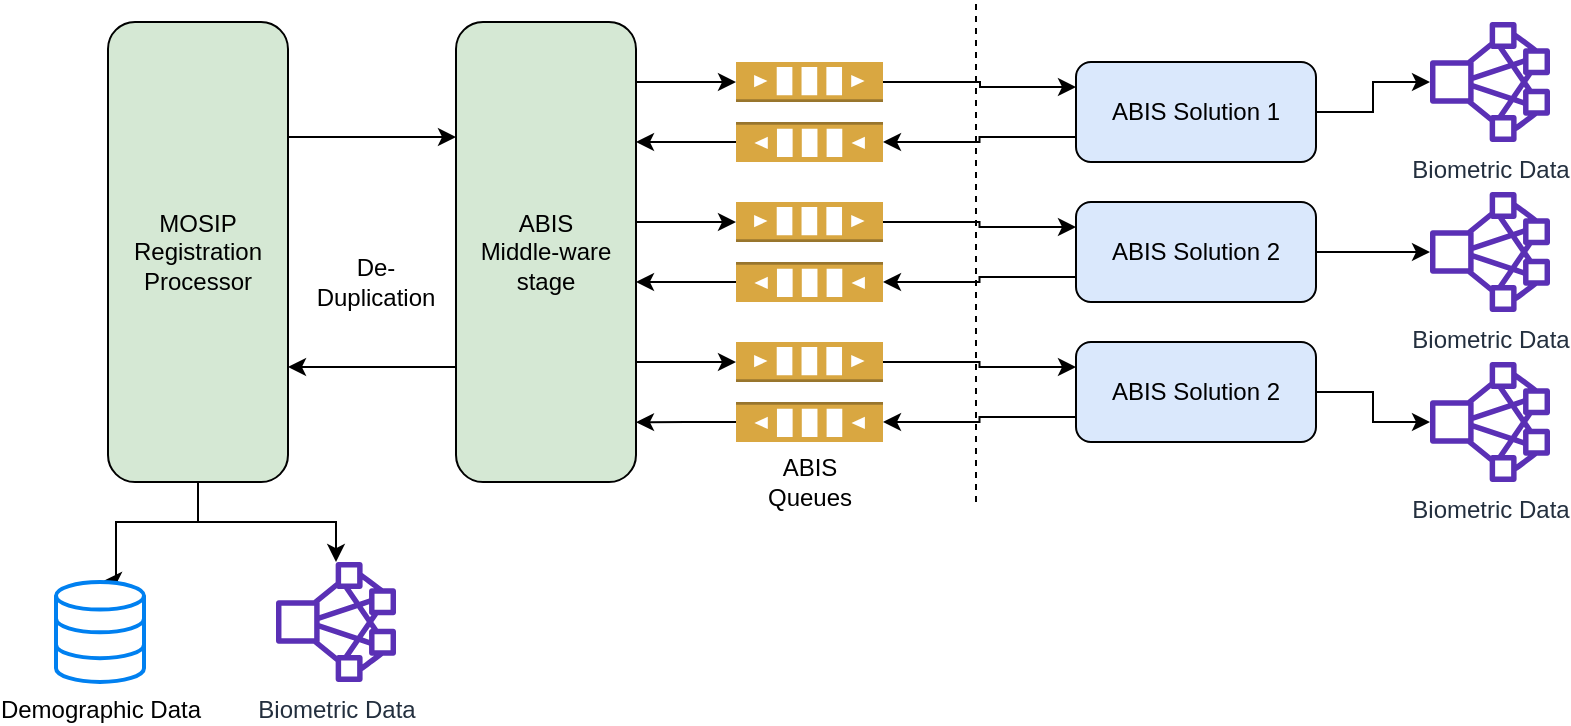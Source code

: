 <mxfile version="13.0.2" type="google" pages="3"><diagram id="hdj7XAAow6A1G7c4Jd8F" name="basic"><mxGraphModel dx="782" dy="437" grid="1" gridSize="10" guides="1" tooltips="1" connect="1" arrows="1" fold="1" page="1" pageScale="1" pageWidth="1654" pageHeight="1169" math="0" shadow="0"><root><mxCell id="0"/><mxCell id="1" parent="0"/><mxCell id="8UaP5jTKiAAQAUy3I4CX-3" style="edgeStyle=orthogonalEdgeStyle;rounded=0;orthogonalLoop=1;jettySize=auto;html=1;exitX=0;exitY=0.75;exitDx=0;exitDy=0;entryX=1;entryY=0.75;entryDx=0;entryDy=0;" parent="1" source="VhfbirvS1lMzRAi7Q-7z-1" target="8UaP5jTKiAAQAUy3I4CX-1" edge="1"><mxGeometry relative="1" as="geometry"/></mxCell><mxCell id="8UaP5jTKiAAQAUy3I4CX-24" style="edgeStyle=orthogonalEdgeStyle;rounded=0;orthogonalLoop=1;jettySize=auto;html=1;exitX=1;exitY=0.75;exitDx=0;exitDy=0;" parent="1" source="VhfbirvS1lMzRAi7Q-7z-1" target="8UaP5jTKiAAQAUy3I4CX-18" edge="1"><mxGeometry relative="1" as="geometry"><Array as="points"><mxPoint x="400" y="210"/></Array></mxGeometry></mxCell><mxCell id="8UaP5jTKiAAQAUy3I4CX-26" style="edgeStyle=orthogonalEdgeStyle;rounded=0;orthogonalLoop=1;jettySize=auto;html=1;" parent="1" source="VhfbirvS1lMzRAi7Q-7z-1" target="8UaP5jTKiAAQAUy3I4CX-16" edge="1"><mxGeometry relative="1" as="geometry"><Array as="points"><mxPoint x="410" y="140"/><mxPoint x="410" y="140"/></Array></mxGeometry></mxCell><mxCell id="8UaP5jTKiAAQAUy3I4CX-28" style="edgeStyle=orthogonalEdgeStyle;rounded=0;orthogonalLoop=1;jettySize=auto;html=1;entryX=0;entryY=0.5;entryDx=0;entryDy=0;entryPerimeter=0;" parent="1" source="VhfbirvS1lMzRAi7Q-7z-1" target="8UaP5jTKiAAQAUy3I4CX-14" edge="1"><mxGeometry relative="1" as="geometry"><Array as="points"><mxPoint x="410" y="70"/><mxPoint x="410" y="70"/></Array></mxGeometry></mxCell><mxCell id="VhfbirvS1lMzRAi7Q-7z-1" value="ABIS&lt;br&gt;Middle-ware stage" style="rounded=1;whiteSpace=wrap;html=1;fillColor=#d5e8d4;strokeColor=#000000;" parent="1" vertex="1"><mxGeometry x="310" y="40" width="90" height="230" as="geometry"/></mxCell><mxCell id="8UaP5jTKiAAQAUy3I4CX-34" style="edgeStyle=orthogonalEdgeStyle;rounded=0;orthogonalLoop=1;jettySize=auto;html=1;exitX=0;exitY=0.75;exitDx=0;exitDy=0;entryX=0;entryY=0.5;entryDx=0;entryDy=0;entryPerimeter=0;" parent="1" source="VhfbirvS1lMzRAi7Q-7z-7" target="8UaP5jTKiAAQAUy3I4CX-15" edge="1"><mxGeometry relative="1" as="geometry"/></mxCell><mxCell id="8UaP5jTKiAAQAUy3I4CX-42" style="edgeStyle=orthogonalEdgeStyle;rounded=0;orthogonalLoop=1;jettySize=auto;html=1;exitX=1;exitY=0.5;exitDx=0;exitDy=0;" parent="1" source="VhfbirvS1lMzRAi7Q-7z-7" target="8UaP5jTKiAAQAUy3I4CX-41" edge="1"><mxGeometry relative="1" as="geometry"/></mxCell><mxCell id="VhfbirvS1lMzRAi7Q-7z-7" value="ABIS Solution 1" style="rounded=1;whiteSpace=wrap;html=1;fillColor=#dae8fc;strokeColor=#000000;" parent="1" vertex="1"><mxGeometry x="620" y="60" width="120" height="50" as="geometry"/></mxCell><mxCell id="VhfbirvS1lMzRAi7Q-7z-13" value="" style="endArrow=none;dashed=1;html=1;" parent="1" edge="1"><mxGeometry width="50" height="50" relative="1" as="geometry"><mxPoint x="570" y="280" as="sourcePoint"/><mxPoint x="570" y="30" as="targetPoint"/></mxGeometry></mxCell><mxCell id="8UaP5jTKiAAQAUy3I4CX-2" style="edgeStyle=orthogonalEdgeStyle;rounded=0;orthogonalLoop=1;jettySize=auto;html=1;exitX=1;exitY=0.25;exitDx=0;exitDy=0;entryX=0;entryY=0.25;entryDx=0;entryDy=0;" parent="1" source="8UaP5jTKiAAQAUy3I4CX-1" target="VhfbirvS1lMzRAi7Q-7z-1" edge="1"><mxGeometry relative="1" as="geometry"/></mxCell><mxCell id="8UaP5jTKiAAQAUy3I4CX-6" style="edgeStyle=orthogonalEdgeStyle;rounded=0;orthogonalLoop=1;jettySize=auto;html=1;entryX=0.545;entryY=-0.013;entryDx=0;entryDy=0;entryPerimeter=0;" parent="1" source="8UaP5jTKiAAQAUy3I4CX-1" target="8UaP5jTKiAAQAUy3I4CX-5" edge="1"><mxGeometry relative="1" as="geometry"><Array as="points"><mxPoint x="181" y="290"/><mxPoint x="140" y="290"/><mxPoint x="140" y="319"/></Array></mxGeometry></mxCell><mxCell id="8UaP5jTKiAAQAUy3I4CX-7" style="edgeStyle=orthogonalEdgeStyle;rounded=0;orthogonalLoop=1;jettySize=auto;html=1;" parent="1" source="8UaP5jTKiAAQAUy3I4CX-1" target="8UaP5jTKiAAQAUy3I4CX-4" edge="1"><mxGeometry relative="1" as="geometry"><Array as="points"><mxPoint x="181" y="290"/><mxPoint x="250" y="290"/></Array></mxGeometry></mxCell><mxCell id="8UaP5jTKiAAQAUy3I4CX-1" value="MOSIP&lt;br&gt;Registration Processor" style="rounded=1;whiteSpace=wrap;html=1;fillColor=#d5e8d4;strokeColor=#000000;" parent="1" vertex="1"><mxGeometry x="136" y="40" width="90" height="230" as="geometry"/></mxCell><mxCell id="8UaP5jTKiAAQAUy3I4CX-4" value="Biometric Data" style="outlineConnect=0;fontColor=#232F3E;gradientColor=none;fillColor=#5A30B5;strokeColor=none;dashed=0;verticalLabelPosition=bottom;verticalAlign=top;align=center;html=1;fontSize=12;fontStyle=0;aspect=fixed;pointerEvents=1;shape=mxgraph.aws4.cluster;" parent="1" vertex="1"><mxGeometry x="220" y="310" width="60" height="60" as="geometry"/></mxCell><mxCell id="8UaP5jTKiAAQAUy3I4CX-5" value="Demographic Data" style="html=1;verticalLabelPosition=bottom;align=center;labelBackgroundColor=#ffffff;verticalAlign=top;strokeWidth=2;strokeColor=#0080F0;shadow=0;dashed=0;shape=mxgraph.ios7.icons.data;" parent="1" vertex="1"><mxGeometry x="110" y="320" width="44" height="50" as="geometry"/></mxCell><mxCell id="8UaP5jTKiAAQAUy3I4CX-8" value="De-Duplication" style="text;html=1;strokeColor=none;fillColor=none;align=center;verticalAlign=middle;whiteSpace=wrap;rounded=0;" parent="1" vertex="1"><mxGeometry x="250" y="160" width="40" height="20" as="geometry"/></mxCell><mxCell id="8UaP5jTKiAAQAUy3I4CX-33" style="edgeStyle=orthogonalEdgeStyle;rounded=0;orthogonalLoop=1;jettySize=auto;html=1;exitX=1;exitY=0.5;exitDx=0;exitDy=0;exitPerimeter=0;entryX=0;entryY=0.25;entryDx=0;entryDy=0;" parent="1" source="8UaP5jTKiAAQAUy3I4CX-14" target="VhfbirvS1lMzRAi7Q-7z-7" edge="1"><mxGeometry relative="1" as="geometry"><Array as="points"><mxPoint x="572" y="70"/><mxPoint x="572" y="73"/></Array></mxGeometry></mxCell><mxCell id="8UaP5jTKiAAQAUy3I4CX-14" value="" style="outlineConnect=0;dashed=0;verticalLabelPosition=bottom;verticalAlign=top;align=center;html=1;shape=mxgraph.aws3.queue;fillColor=#D9A741;gradientColor=none;" parent="1" vertex="1"><mxGeometry x="450" y="60" width="73.5" height="20" as="geometry"/></mxCell><mxCell id="8UaP5jTKiAAQAUy3I4CX-30" style="edgeStyle=orthogonalEdgeStyle;rounded=0;orthogonalLoop=1;jettySize=auto;html=1;" parent="1" source="8UaP5jTKiAAQAUy3I4CX-15" target="VhfbirvS1lMzRAi7Q-7z-1" edge="1"><mxGeometry relative="1" as="geometry"><Array as="points"><mxPoint x="410" y="100"/><mxPoint x="410" y="100"/></Array></mxGeometry></mxCell><mxCell id="8UaP5jTKiAAQAUy3I4CX-15" value="" style="outlineConnect=0;dashed=0;verticalLabelPosition=bottom;verticalAlign=top;align=center;html=1;shape=mxgraph.aws3.queue;fillColor=#D9A741;gradientColor=none;rotation=-180;" parent="1" vertex="1"><mxGeometry x="450" y="90" width="73.5" height="20" as="geometry"/></mxCell><mxCell id="8UaP5jTKiAAQAUy3I4CX-35" style="edgeStyle=orthogonalEdgeStyle;rounded=0;orthogonalLoop=1;jettySize=auto;html=1;exitX=1;exitY=0.5;exitDx=0;exitDy=0;exitPerimeter=0;entryX=0;entryY=0.25;entryDx=0;entryDy=0;" parent="1" source="8UaP5jTKiAAQAUy3I4CX-16" target="8UaP5jTKiAAQAUy3I4CX-20" edge="1"><mxGeometry relative="1" as="geometry"/></mxCell><mxCell id="8UaP5jTKiAAQAUy3I4CX-16" value="" style="outlineConnect=0;dashed=0;verticalLabelPosition=bottom;verticalAlign=top;align=center;html=1;shape=mxgraph.aws3.queue;fillColor=#D9A741;gradientColor=none;" parent="1" vertex="1"><mxGeometry x="450" y="130" width="73.5" height="20" as="geometry"/></mxCell><mxCell id="8UaP5jTKiAAQAUy3I4CX-27" style="edgeStyle=orthogonalEdgeStyle;rounded=0;orthogonalLoop=1;jettySize=auto;html=1;entryX=1;entryY=0.565;entryDx=0;entryDy=0;entryPerimeter=0;" parent="1" source="8UaP5jTKiAAQAUy3I4CX-17" target="VhfbirvS1lMzRAi7Q-7z-1" edge="1"><mxGeometry relative="1" as="geometry"/></mxCell><mxCell id="8UaP5jTKiAAQAUy3I4CX-17" value="" style="outlineConnect=0;dashed=0;verticalLabelPosition=bottom;verticalAlign=top;align=center;html=1;shape=mxgraph.aws3.queue;fillColor=#D9A741;gradientColor=none;rotation=-180;" parent="1" vertex="1"><mxGeometry x="450" y="160" width="73.5" height="20" as="geometry"/></mxCell><mxCell id="8UaP5jTKiAAQAUy3I4CX-37" style="edgeStyle=orthogonalEdgeStyle;rounded=0;orthogonalLoop=1;jettySize=auto;html=1;exitX=1;exitY=0.5;exitDx=0;exitDy=0;exitPerimeter=0;entryX=0;entryY=0.25;entryDx=0;entryDy=0;" parent="1" source="8UaP5jTKiAAQAUy3I4CX-18" target="8UaP5jTKiAAQAUy3I4CX-21" edge="1"><mxGeometry relative="1" as="geometry"/></mxCell><mxCell id="8UaP5jTKiAAQAUy3I4CX-18" value="" style="outlineConnect=0;dashed=0;verticalLabelPosition=bottom;verticalAlign=top;align=center;html=1;shape=mxgraph.aws3.queue;fillColor=#D9A741;gradientColor=none;" parent="1" vertex="1"><mxGeometry x="450" y="200" width="73.5" height="20" as="geometry"/></mxCell><mxCell id="8UaP5jTKiAAQAUy3I4CX-25" style="edgeStyle=orthogonalEdgeStyle;rounded=0;orthogonalLoop=1;jettySize=auto;html=1;entryX=1;entryY=0.87;entryDx=0;entryDy=0;entryPerimeter=0;" parent="1" source="8UaP5jTKiAAQAUy3I4CX-19" target="VhfbirvS1lMzRAi7Q-7z-1" edge="1"><mxGeometry relative="1" as="geometry"/></mxCell><mxCell id="8UaP5jTKiAAQAUy3I4CX-19" value="" style="outlineConnect=0;dashed=0;verticalLabelPosition=bottom;verticalAlign=top;align=center;html=1;shape=mxgraph.aws3.queue;fillColor=#D9A741;gradientColor=none;rotation=-180;" parent="1" vertex="1"><mxGeometry x="450" y="230" width="73.5" height="20" as="geometry"/></mxCell><mxCell id="8UaP5jTKiAAQAUy3I4CX-36" style="edgeStyle=orthogonalEdgeStyle;rounded=0;orthogonalLoop=1;jettySize=auto;html=1;exitX=0;exitY=0.75;exitDx=0;exitDy=0;entryX=0;entryY=0.5;entryDx=0;entryDy=0;entryPerimeter=0;" parent="1" source="8UaP5jTKiAAQAUy3I4CX-20" target="8UaP5jTKiAAQAUy3I4CX-17" edge="1"><mxGeometry relative="1" as="geometry"/></mxCell><mxCell id="8UaP5jTKiAAQAUy3I4CX-44" style="edgeStyle=orthogonalEdgeStyle;rounded=0;orthogonalLoop=1;jettySize=auto;html=1;exitX=1;exitY=0.5;exitDx=0;exitDy=0;" parent="1" source="8UaP5jTKiAAQAUy3I4CX-20" target="8UaP5jTKiAAQAUy3I4CX-43" edge="1"><mxGeometry relative="1" as="geometry"/></mxCell><mxCell id="8UaP5jTKiAAQAUy3I4CX-20" value="ABIS Solution 2" style="rounded=1;whiteSpace=wrap;html=1;fillColor=#dae8fc;strokeColor=#000000;" parent="1" vertex="1"><mxGeometry x="620" y="130" width="120" height="50" as="geometry"/></mxCell><mxCell id="8UaP5jTKiAAQAUy3I4CX-38" style="edgeStyle=orthogonalEdgeStyle;rounded=0;orthogonalLoop=1;jettySize=auto;html=1;exitX=0;exitY=0.75;exitDx=0;exitDy=0;entryX=0;entryY=0.5;entryDx=0;entryDy=0;entryPerimeter=0;" parent="1" source="8UaP5jTKiAAQAUy3I4CX-21" target="8UaP5jTKiAAQAUy3I4CX-19" edge="1"><mxGeometry relative="1" as="geometry"/></mxCell><mxCell id="8UaP5jTKiAAQAUy3I4CX-46" style="edgeStyle=orthogonalEdgeStyle;rounded=0;orthogonalLoop=1;jettySize=auto;html=1;exitX=1;exitY=0.5;exitDx=0;exitDy=0;" parent="1" source="8UaP5jTKiAAQAUy3I4CX-21" target="8UaP5jTKiAAQAUy3I4CX-45" edge="1"><mxGeometry relative="1" as="geometry"/></mxCell><mxCell id="8UaP5jTKiAAQAUy3I4CX-21" value="ABIS Solution 2" style="rounded=1;whiteSpace=wrap;html=1;fillColor=#dae8fc;strokeColor=#000000;" parent="1" vertex="1"><mxGeometry x="620" y="200" width="120" height="50" as="geometry"/></mxCell><mxCell id="8UaP5jTKiAAQAUy3I4CX-39" value="ABIS Queues" style="text;html=1;strokeColor=none;fillColor=none;align=center;verticalAlign=middle;whiteSpace=wrap;rounded=0;" parent="1" vertex="1"><mxGeometry x="466.75" y="260" width="40" height="20" as="geometry"/></mxCell><mxCell id="8UaP5jTKiAAQAUy3I4CX-41" value="Biometric Data" style="outlineConnect=0;fontColor=#232F3E;gradientColor=none;fillColor=#5A30B5;strokeColor=none;dashed=0;verticalLabelPosition=bottom;verticalAlign=top;align=center;html=1;fontSize=12;fontStyle=0;aspect=fixed;pointerEvents=1;shape=mxgraph.aws4.cluster;" parent="1" vertex="1"><mxGeometry x="797" y="40" width="60" height="60" as="geometry"/></mxCell><mxCell id="8UaP5jTKiAAQAUy3I4CX-43" value="Biometric Data" style="outlineConnect=0;fontColor=#232F3E;gradientColor=none;fillColor=#5A30B5;strokeColor=none;dashed=0;verticalLabelPosition=bottom;verticalAlign=top;align=center;html=1;fontSize=12;fontStyle=0;aspect=fixed;pointerEvents=1;shape=mxgraph.aws4.cluster;" parent="1" vertex="1"><mxGeometry x="797" y="125" width="60" height="60" as="geometry"/></mxCell><mxCell id="8UaP5jTKiAAQAUy3I4CX-45" value="Biometric Data" style="outlineConnect=0;fontColor=#232F3E;gradientColor=none;fillColor=#5A30B5;strokeColor=none;dashed=0;verticalLabelPosition=bottom;verticalAlign=top;align=center;html=1;fontSize=12;fontStyle=0;aspect=fixed;pointerEvents=1;shape=mxgraph.aws4.cluster;" parent="1" vertex="1"><mxGeometry x="797" y="210" width="60" height="60" as="geometry"/></mxCell></root></mxGraphModel></diagram><diagram id="vtXmcNcT5YDFsxezlUUw" name="process_flow"><mxGraphModel dx="782" dy="437" grid="1" gridSize="10" guides="1" tooltips="1" connect="1" arrows="1" fold="1" page="1" pageScale="1" pageWidth="1654" pageHeight="1169" math="0" shadow="0"><root><mxCell id="Pza4txISARaNGlcHdrGi-0"/><mxCell id="Pza4txISARaNGlcHdrGi-1" parent="Pza4txISARaNGlcHdrGi-0"/><mxCell id="Pza4txISARaNGlcHdrGi-16" style="edgeStyle=orthogonalEdgeStyle;rounded=0;orthogonalLoop=1;jettySize=auto;html=1;exitX=1;exitY=0.25;exitDx=0;exitDy=0;entryX=0;entryY=0.25;entryDx=0;entryDy=0;" parent="Pza4txISARaNGlcHdrGi-1" source="Pza4txISARaNGlcHdrGi-4" target="Pza4txISARaNGlcHdrGi-13" edge="1"><mxGeometry relative="1" as="geometry"/></mxCell><mxCell id="Pza4txISARaNGlcHdrGi-109" style="edgeStyle=orthogonalEdgeStyle;rounded=0;orthogonalLoop=1;jettySize=auto;html=1;entryX=0.5;entryY=0;entryDx=0;entryDy=0;" parent="Pza4txISARaNGlcHdrGi-1" source="Pza4txISARaNGlcHdrGi-4" target="itbRWOR8zEUa-iIUa6ay-20" edge="1"><mxGeometry relative="1" as="geometry"><mxPoint x="275" y="586" as="targetPoint"/></mxGeometry></mxCell><mxCell id="Pza4txISARaNGlcHdrGi-114" style="edgeStyle=orthogonalEdgeStyle;rounded=0;orthogonalLoop=1;jettySize=auto;html=1;exitX=0;exitY=0.5;exitDx=0;exitDy=0;" parent="Pza4txISARaNGlcHdrGi-1" source="Pza4txISARaNGlcHdrGi-4" target="Pza4txISARaNGlcHdrGi-113" edge="1"><mxGeometry relative="1" as="geometry"/></mxCell><mxCell id="Pza4txISARaNGlcHdrGi-4" value="Bio De-Dupe Stage" style="rounded=1;whiteSpace=wrap;html=1;fillColor=#d5e8d4;strokeColor=#000000;" parent="Pza4txISARaNGlcHdrGi-1" vertex="1"><mxGeometry x="240" y="290" width="70" height="220" as="geometry"/></mxCell><mxCell id="Pza4txISARaNGlcHdrGi-19" style="edgeStyle=orthogonalEdgeStyle;rounded=0;orthogonalLoop=1;jettySize=auto;html=1;entryX=0.16;entryY=0.987;entryDx=0;entryDy=0;entryPerimeter=0;" parent="Pza4txISARaNGlcHdrGi-1" source="Pza4txISARaNGlcHdrGi-13" target="Pza4txISARaNGlcHdrGi-18" edge="1"><mxGeometry relative="1" as="geometry"><Array as="points"><mxPoint x="485" y="280"/><mxPoint x="548" y="280"/></Array></mxGeometry></mxCell><mxCell id="Pza4txISARaNGlcHdrGi-22" style="edgeStyle=orthogonalEdgeStyle;rounded=0;orthogonalLoop=1;jettySize=auto;html=1;exitX=1;exitY=0.25;exitDx=0;exitDy=0;entryX=0;entryY=0.25;entryDx=0;entryDy=0;" parent="Pza4txISARaNGlcHdrGi-1" source="Pza4txISARaNGlcHdrGi-13" target="Pza4txISARaNGlcHdrGi-21" edge="1"><mxGeometry relative="1" as="geometry"/></mxCell><mxCell id="Pza4txISARaNGlcHdrGi-99" style="edgeStyle=orthogonalEdgeStyle;rounded=0;orthogonalLoop=1;jettySize=auto;html=1;entryX=1;entryY=0.75;entryDx=0;entryDy=0;" parent="Pza4txISARaNGlcHdrGi-1" source="Pza4txISARaNGlcHdrGi-13" target="Pza4txISARaNGlcHdrGi-4" edge="1"><mxGeometry relative="1" as="geometry"><Array as="points"><mxPoint x="440" y="455"/><mxPoint x="440" y="455"/></Array></mxGeometry></mxCell><mxCell id="Pza4txISARaNGlcHdrGi-13" value="ABIS Handler" style="rounded=1;whiteSpace=wrap;html=1;fillColor=#d5e8d4;strokeColor=#000000;" parent="Pza4txISARaNGlcHdrGi-1" vertex="1"><mxGeometry x="450" y="290" width="70" height="220" as="geometry"/></mxCell><mxCell id="Pza4txISARaNGlcHdrGi-17" value="&lt;font style=&quot;font-size: 10px&quot;&gt;Sends a request to perform de-dupication&lt;/font&gt;" style="text;html=1;strokeColor=none;fillColor=none;align=center;verticalAlign=middle;whiteSpace=wrap;rounded=0;" parent="Pza4txISARaNGlcHdrGi-1" vertex="1"><mxGeometry x="320" y="310" width="120" height="40" as="geometry"/></mxCell><mxCell id="Pza4txISARaNGlcHdrGi-18" value="" style="html=1;verticalLabelPosition=bottom;align=center;labelBackgroundColor=#ffffff;verticalAlign=top;strokeWidth=2;strokeColor=#3E80F0;shadow=0;dashed=0;shape=mxgraph.ios7.icons.data;" parent="Pza4txISARaNGlcHdrGi-1" vertex="1"><mxGeometry x="540" y="186.79" width="50" height="60" as="geometry"/></mxCell><mxCell id="Pza4txISARaNGlcHdrGi-20" value="&lt;font style=&quot;font-size: 10px&quot;&gt;Creates Insert and Identify request and stores request bodies in DB&lt;/font&gt;" style="text;html=1;strokeColor=none;fillColor=none;align=center;verticalAlign=middle;whiteSpace=wrap;rounded=0;" parent="Pza4txISARaNGlcHdrGi-1" vertex="1"><mxGeometry x="420" y="196.79" width="120" height="50" as="geometry"/></mxCell><mxCell id="Pza4txISARaNGlcHdrGi-27" style="edgeStyle=orthogonalEdgeStyle;rounded=0;orthogonalLoop=1;jettySize=auto;html=1;entryX=0;entryY=0;entryDx=0;entryDy=0;entryPerimeter=0;strokeColor=#007FFF;" parent="Pza4txISARaNGlcHdrGi-1" source="Pza4txISARaNGlcHdrGi-21" target="Pza4txISARaNGlcHdrGi-24" edge="1"><mxGeometry relative="1" as="geometry"><Array as="points"><mxPoint x="860" y="320"/><mxPoint x="860" y="340"/></Array></mxGeometry></mxCell><mxCell id="Pza4txISARaNGlcHdrGi-54" style="edgeStyle=orthogonalEdgeStyle;rounded=0;orthogonalLoop=1;jettySize=auto;html=1;strokeColor=#6600CC;entryX=0;entryY=1;entryDx=0;entryDy=0;entryPerimeter=0;" parent="Pza4txISARaNGlcHdrGi-1" source="Pza4txISARaNGlcHdrGi-21" target="Pza4txISARaNGlcHdrGi-24" edge="1"><mxGeometry relative="1" as="geometry"><Array as="points"><mxPoint x="860" y="430"/><mxPoint x="860" y="370"/></Array></mxGeometry></mxCell><mxCell id="Pza4txISARaNGlcHdrGi-91" style="edgeStyle=orthogonalEdgeStyle;rounded=0;orthogonalLoop=1;jettySize=auto;html=1;exitX=0;exitY=0.75;exitDx=0;exitDy=0;entryX=1;entryY=0.75;entryDx=0;entryDy=0;" parent="Pza4txISARaNGlcHdrGi-1" source="Pza4txISARaNGlcHdrGi-21" target="Pza4txISARaNGlcHdrGi-13" edge="1"><mxGeometry relative="1" as="geometry"/></mxCell><mxCell id="Pza4txISARaNGlcHdrGi-93" style="edgeStyle=orthogonalEdgeStyle;rounded=0;orthogonalLoop=1;jettySize=auto;html=1;" parent="Pza4txISARaNGlcHdrGi-1" source="Pza4txISARaNGlcHdrGi-21" target="Pza4txISARaNGlcHdrGi-18" edge="1"><mxGeometry relative="1" as="geometry"><Array as="points"><mxPoint x="725" y="280"/><mxPoint x="580" y="280"/></Array></mxGeometry></mxCell><mxCell id="Pza4txISARaNGlcHdrGi-21" value="ABIS&lt;br&gt;Middle&lt;br&gt;Ware" style="rounded=1;whiteSpace=wrap;html=1;fillColor=#d5e8d4;strokeColor=#000000;" parent="Pza4txISARaNGlcHdrGi-1" vertex="1"><mxGeometry x="690" y="290" width="70" height="220" as="geometry"/></mxCell><mxCell id="Pza4txISARaNGlcHdrGi-23" value="&lt;font style=&quot;font-size: 10px&quot;&gt;ABIS Handler triggers a request to ABIS Middle ware&amp;nbsp;&lt;/font&gt;" style="text;html=1;strokeColor=none;fillColor=none;align=center;verticalAlign=middle;whiteSpace=wrap;rounded=0;" parent="Pza4txISARaNGlcHdrGi-1" vertex="1"><mxGeometry x="540" y="300" width="140" height="40" as="geometry"/></mxCell><mxCell id="XtfE00vpu6rF3KumWz-N-10" style="edgeStyle=orthogonalEdgeStyle;rounded=0;orthogonalLoop=1;jettySize=auto;html=1;entryX=0.029;entryY=0.139;entryDx=0;entryDy=0;entryPerimeter=0;strokeColor=#007FFF;exitX=1;exitY=0;exitDx=0;exitDy=0;exitPerimeter=0;" parent="Pza4txISARaNGlcHdrGi-1" source="Pza4txISARaNGlcHdrGi-24" target="Pza4txISARaNGlcHdrGi-35" edge="1"><mxGeometry relative="1" as="geometry"><Array as="points"><mxPoint x="1010" y="340"/><mxPoint x="1010" y="319"/></Array></mxGeometry></mxCell><mxCell id="Pza4txISARaNGlcHdrGi-24" value="" style="outlineConnect=0;dashed=0;verticalLabelPosition=bottom;verticalAlign=top;align=center;html=1;shape=mxgraph.aws3.queue;fillColor=#D9A741;gradientColor=none;strokeColor=none;" parent="Pza4txISARaNGlcHdrGi-1" vertex="1"><mxGeometry x="883.76" y="340" width="100.25" height="30" as="geometry"/></mxCell><mxCell id="Pza4txISARaNGlcHdrGi-29" value="&lt;font style=&quot;font-size: 10px&quot;&gt;Sends Insert Request&lt;/font&gt;" style="text;html=1;strokeColor=none;fillColor=none;align=center;verticalAlign=middle;whiteSpace=wrap;rounded=0;" parent="Pza4txISARaNGlcHdrGi-1" vertex="1"><mxGeometry x="770" y="280" width="90" height="40" as="geometry"/></mxCell><mxCell id="Pza4txISARaNGlcHdrGi-30" value="&lt;font style=&quot;font-size: 10px&quot;&gt;Receives Insert Response&lt;/font&gt;" style="text;html=1;strokeColor=none;fillColor=none;align=center;verticalAlign=middle;whiteSpace=wrap;rounded=0;" parent="Pza4txISARaNGlcHdrGi-1" vertex="1"><mxGeometry x="750" y="325" width="100" height="35" as="geometry"/></mxCell><mxCell id="Pza4txISARaNGlcHdrGi-49" style="edgeStyle=orthogonalEdgeStyle;rounded=0;orthogonalLoop=1;jettySize=auto;html=1;entryX=0;entryY=0.059;entryDx=0;entryDy=0;entryPerimeter=0;strokeColor=#007FFF;" parent="Pza4txISARaNGlcHdrGi-1" source="Pza4txISARaNGlcHdrGi-35" target="Pza4txISARaNGlcHdrGi-40" edge="1"><mxGeometry relative="1" as="geometry"><mxPoint x="1277" y="330" as="targetPoint"/><Array as="points"><mxPoint x="1390" y="319"/><mxPoint x="1390" y="319"/></Array></mxGeometry></mxCell><mxCell id="Pza4txISARaNGlcHdrGi-59" style="edgeStyle=orthogonalEdgeStyle;rounded=0;orthogonalLoop=1;jettySize=auto;html=1;exitX=0;exitY=0.93;exitDx=0;exitDy=0;exitPerimeter=0;strokeColor=#6600CC;" parent="Pza4txISARaNGlcHdrGi-1" source="Pza4txISARaNGlcHdrGi-35" edge="1"><mxGeometry relative="1" as="geometry"><Array as="points"><mxPoint x="1120" y="490"/><mxPoint x="1020" y="490"/><mxPoint x="1020" y="470"/></Array><mxPoint x="984" y="470" as="targetPoint"/></mxGeometry></mxCell><mxCell id="Pza4txISARaNGlcHdrGi-83" style="edgeStyle=orthogonalEdgeStyle;rounded=0;orthogonalLoop=1;jettySize=auto;html=1;exitX=0.99;exitY=0.603;exitDx=0;exitDy=0;exitPerimeter=0;strokeColor=#6600CC;" parent="Pza4txISARaNGlcHdrGi-1" source="Pza4txISARaNGlcHdrGi-35" target="Pza4txISARaNGlcHdrGi-40" edge="1"><mxGeometry relative="1" as="geometry"><mxPoint x="1280" y="440" as="targetPoint"/><Array as="points"><mxPoint x="1159" y="430"/></Array></mxGeometry></mxCell><mxCell id="XtfE00vpu6rF3KumWz-N-9" style="edgeStyle=orthogonalEdgeStyle;rounded=0;orthogonalLoop=1;jettySize=auto;html=1;exitX=-0.01;exitY=0.358;exitDx=0;exitDy=0;exitPerimeter=0;strokeColor=#007FFF;entryX=0;entryY=1;entryDx=0;entryDy=0;entryPerimeter=0;jumpStyle=arc;" parent="Pza4txISARaNGlcHdrGi-1" source="Pza4txISARaNGlcHdrGi-35" target="XtfE00vpu6rF3KumWz-N-29" edge="1"><mxGeometry relative="1" as="geometry"><mxPoint x="950" y="420" as="targetPoint"/><Array as="points"><mxPoint x="1119" y="369"/><mxPoint x="1020" y="369"/><mxPoint x="1020" y="440"/></Array></mxGeometry></mxCell><mxCell id="Pza4txISARaNGlcHdrGi-35" value="ABIS Solution" style="rounded=1;whiteSpace=wrap;html=1;fillColor=#dae8fc;strokeColor=#000000;" parent="Pza4txISARaNGlcHdrGi-1" vertex="1"><mxGeometry x="1120" y="288" width="70" height="220" as="geometry"/></mxCell><mxCell id="Pza4txISARaNGlcHdrGi-38" value="&lt;font style=&quot;font-size: 10px&quot;&gt;Receives Insert Request&lt;/font&gt;" style="text;html=1;strokeColor=none;fillColor=none;align=center;verticalAlign=middle;whiteSpace=wrap;rounded=0;" parent="Pza4txISARaNGlcHdrGi-1" vertex="1"><mxGeometry x="1030" y="280" width="76.75" height="40" as="geometry"/></mxCell><mxCell id="Pza4txISARaNGlcHdrGi-50" style="edgeStyle=orthogonalEdgeStyle;rounded=0;orthogonalLoop=1;jettySize=auto;html=1;entryX=1.029;entryY=0.373;entryDx=0;entryDy=0;entryPerimeter=0;strokeColor=#007FFF;" parent="Pza4txISARaNGlcHdrGi-1" source="Pza4txISARaNGlcHdrGi-40" target="Pza4txISARaNGlcHdrGi-35" edge="1"><mxGeometry relative="1" as="geometry"><Array as="points"><mxPoint x="1210" y="370"/><mxPoint x="1210" y="370"/></Array></mxGeometry></mxCell><mxCell id="itbRWOR8zEUa-iIUa6ay-3" style="edgeStyle=orthogonalEdgeStyle;rounded=0;orthogonalLoop=1;jettySize=auto;html=1;strokeColor=#6600CC;exitX=0;exitY=1;exitDx=0;exitDy=0;exitPerimeter=0;" parent="Pza4txISARaNGlcHdrGi-1" source="Pza4txISARaNGlcHdrGi-40" edge="1"><mxGeometry relative="1" as="geometry"><Array as="points"><mxPoint x="1390" y="490"/></Array><mxPoint x="1192" y="490" as="targetPoint"/></mxGeometry></mxCell><mxCell id="Pza4txISARaNGlcHdrGi-40" value="ABIS System" style="pointerEvents=1;shadow=0;dashed=0;html=1;strokeColor=none;labelPosition=center;verticalLabelPosition=bottom;verticalAlign=top;align=center;fillColor=#515151;shape=mxgraph.mscae.enterprise.database_server" parent="Pza4txISARaNGlcHdrGi-1" vertex="1"><mxGeometry x="1390" y="308" width="110" height="180" as="geometry"/></mxCell><mxCell id="Pza4txISARaNGlcHdrGi-44" value="" style="endArrow=classic;startArrow=classic;html=1;exitX=0.5;exitY=0;exitDx=0;exitDy=0;" parent="Pza4txISARaNGlcHdrGi-1" source="Pza4txISARaNGlcHdrGi-35" edge="1"><mxGeometry width="50" height="50" relative="1" as="geometry"><mxPoint x="1100" y="250" as="sourcePoint"/><mxPoint x="823.061" y="216.813" as="targetPoint"/><Array as="points"><mxPoint x="1155" y="217"/></Array></mxGeometry></mxCell><mxCell id="Pza4txISARaNGlcHdrGi-45" value="&lt;font style=&quot;font-size: 10px&quot;&gt;RP File System&lt;/font&gt;" style="text;html=1;strokeColor=none;fillColor=none;align=center;verticalAlign=middle;whiteSpace=wrap;rounded=0;" parent="Pza4txISARaNGlcHdrGi-1" vertex="1"><mxGeometry x="818" y="235.79" width="90" height="20" as="geometry"/></mxCell><mxCell id="Pza4txISARaNGlcHdrGi-46" value="&lt;font style=&quot;font-size: 10px&quot;&gt;RP Database&lt;/font&gt;" style="text;html=1;strokeColor=none;fillColor=none;align=center;verticalAlign=middle;whiteSpace=wrap;rounded=0;" parent="Pza4txISARaNGlcHdrGi-1" vertex="1"><mxGeometry x="520" y="160" width="90" height="20" as="geometry"/></mxCell><mxCell id="Pza4txISARaNGlcHdrGi-48" value="&lt;font style=&quot;font-size: 10px&quot;&gt;ABIS fetches the biometrics using the reference URL&lt;/font&gt;" style="text;html=1;strokeColor=none;fillColor=none;align=center;verticalAlign=middle;whiteSpace=wrap;rounded=0;" parent="Pza4txISARaNGlcHdrGi-1" vertex="1"><mxGeometry x="870" y="180" width="160" height="40" as="geometry"/></mxCell><mxCell id="Pza4txISARaNGlcHdrGi-51" value="&lt;font style=&quot;font-size: 10px&quot;&gt;ABIS stores the biometrics in Its system against the reference ID&lt;/font&gt;" style="text;html=1;strokeColor=none;fillColor=none;align=center;verticalAlign=middle;whiteSpace=wrap;rounded=0;" parent="Pza4txISARaNGlcHdrGi-1" vertex="1"><mxGeometry x="1230" y="325" width="150" height="40" as="geometry"/></mxCell><mxCell id="Pza4txISARaNGlcHdrGi-58" style="edgeStyle=orthogonalEdgeStyle;rounded=0;orthogonalLoop=1;jettySize=auto;html=1;strokeColor=#6600CC;jumpStyle=arc;" parent="Pza4txISARaNGlcHdrGi-1" edge="1"><mxGeometry relative="1" as="geometry"><mxPoint x="984" y="370" as="sourcePoint"/><mxPoint x="1120" y="430" as="targetPoint"/><Array as="points"><mxPoint x="984" y="370"/><mxPoint x="1010" y="370"/><mxPoint x="1010" y="430"/></Array></mxGeometry></mxCell><mxCell id="XtfE00vpu6rF3KumWz-N-8" style="edgeStyle=orthogonalEdgeStyle;rounded=0;orthogonalLoop=1;jettySize=auto;html=1;entryX=1.019;entryY=0.361;entryDx=0;entryDy=0;entryPerimeter=0;strokeColor=#007FFF;exitX=1;exitY=1;exitDx=0;exitDy=0;exitPerimeter=0;jumpStyle=arc;" parent="Pza4txISARaNGlcHdrGi-1" source="XtfE00vpu6rF3KumWz-N-29" target="Pza4txISARaNGlcHdrGi-21" edge="1"><mxGeometry relative="1" as="geometry"><mxPoint x="880" y="450" as="sourcePoint"/><Array as="points"><mxPoint x="850" y="441"/><mxPoint x="850" y="369"/></Array></mxGeometry></mxCell><mxCell id="Pza4txISARaNGlcHdrGi-55" style="edgeStyle=orthogonalEdgeStyle;rounded=0;orthogonalLoop=1;jettySize=auto;html=1;strokeColor=#6600CC;exitX=1;exitY=0;exitDx=0;exitDy=0;exitPerimeter=0;" parent="Pza4txISARaNGlcHdrGi-1" source="XtfE00vpu6rF3KumWz-N-29" edge="1"><mxGeometry relative="1" as="geometry"><mxPoint x="881" y="460" as="sourcePoint"/><mxPoint x="761" y="490" as="targetPoint"/><Array as="points"><mxPoint x="884" y="471"/><mxPoint x="850" y="471"/><mxPoint x="850" y="490"/></Array></mxGeometry></mxCell><mxCell id="Pza4txISARaNGlcHdrGi-56" value="&lt;font style=&quot;font-size: 10px&quot;&gt;Sends Identify Request&lt;/font&gt;" style="text;html=1;strokeColor=none;fillColor=none;align=center;verticalAlign=middle;whiteSpace=wrap;rounded=0;" parent="Pza4txISARaNGlcHdrGi-1" vertex="1"><mxGeometry x="774" y="390" width="80" height="40" as="geometry"/></mxCell><mxCell id="Pza4txISARaNGlcHdrGi-57" value="&lt;font style=&quot;font-size: 10px&quot;&gt;Receives Identify Response&lt;/font&gt;" style="text;html=1;strokeColor=none;fillColor=none;align=center;verticalAlign=middle;whiteSpace=wrap;rounded=0;" parent="Pza4txISARaNGlcHdrGi-1" vertex="1"><mxGeometry x="755" y="437" width="90" height="40" as="geometry"/></mxCell><mxCell id="Pza4txISARaNGlcHdrGi-60" value="&lt;font style=&quot;font-size: 10px&quot;&gt;Receives Identify Request&lt;/font&gt;" style="text;html=1;strokeColor=none;fillColor=none;align=center;verticalAlign=middle;whiteSpace=wrap;rounded=0;" parent="Pza4txISARaNGlcHdrGi-1" vertex="1"><mxGeometry x="1043.25" y="385" width="76.75" height="40" as="geometry"/></mxCell><mxCell id="Pza4txISARaNGlcHdrGi-61" value="&lt;font style=&quot;font-size: 10px&quot;&gt;Sends Identify Request&lt;/font&gt;" style="text;html=1;strokeColor=none;fillColor=none;align=center;verticalAlign=middle;whiteSpace=wrap;rounded=0;" parent="Pza4txISARaNGlcHdrGi-1" vertex="1"><mxGeometry x="1023.25" y="435" width="76.75" height="40" as="geometry"/></mxCell><mxCell id="Pza4txISARaNGlcHdrGi-62" value="&lt;b&gt;&lt;font style=&quot;font-size: 10px&quot;&gt;1&lt;/font&gt;&lt;/b&gt;" style="ellipse;whiteSpace=wrap;html=1;fillColor=#60a917;strokeColor=#2D7600;fontColor=#ffffff;" parent="Pza4txISARaNGlcHdrGi-1" vertex="1"><mxGeometry x="325" y="301" width="20" height="16" as="geometry"/></mxCell><mxCell id="Pza4txISARaNGlcHdrGi-63" value="&lt;b&gt;&lt;font style=&quot;font-size: 10px&quot;&gt;2&lt;/font&gt;&lt;/b&gt;" style="ellipse;whiteSpace=wrap;html=1;fillColor=#60a917;strokeColor=#2D7600;fontColor=#ffffff;" parent="Pza4txISARaNGlcHdrGi-1" vertex="1"><mxGeometry x="510" y="246.79" width="20" height="16" as="geometry"/></mxCell><mxCell id="Pza4txISARaNGlcHdrGi-64" value="&lt;b&gt;&lt;font style=&quot;font-size: 10px&quot;&gt;4&lt;/font&gt;&lt;/b&gt;" style="ellipse;whiteSpace=wrap;html=1;fillColor=#60a917;strokeColor=#2D7600;fontColor=#ffffff;" parent="Pza4txISARaNGlcHdrGi-1" vertex="1"><mxGeometry x="764" y="300" width="20" height="16" as="geometry"/></mxCell><mxCell id="Pza4txISARaNGlcHdrGi-66" value="&lt;b&gt;&lt;font style=&quot;font-size: 10px&quot;&gt;3&lt;/font&gt;&lt;/b&gt;" style="ellipse;whiteSpace=wrap;html=1;fillColor=#60a917;strokeColor=#2D7600;fontColor=#ffffff;" parent="Pza4txISARaNGlcHdrGi-1" vertex="1"><mxGeometry x="530" y="300.0" width="20" height="16" as="geometry"/></mxCell><mxCell id="Pza4txISARaNGlcHdrGi-67" value="&lt;b&gt;&lt;font style=&quot;font-size: 10px&quot;&gt;5&lt;/font&gt;&lt;/b&gt;" style="ellipse;whiteSpace=wrap;html=1;fillColor=#60a917;strokeColor=#2D7600;fontColor=#ffffff;" parent="Pza4txISARaNGlcHdrGi-1" vertex="1"><mxGeometry x="1013" y="297" width="20" height="16" as="geometry"/></mxCell><mxCell id="Pza4txISARaNGlcHdrGi-70" value="&lt;b&gt;&lt;font style=&quot;font-size: 10px&quot;&gt;6&lt;/font&gt;&lt;/b&gt;" style="ellipse;whiteSpace=wrap;html=1;fillColor=#1ba1e2;strokeColor=#006EAF;fontColor=#ffffff;" parent="Pza4txISARaNGlcHdrGi-1" vertex="1"><mxGeometry x="850" y="192" width="20" height="16" as="geometry"/></mxCell><mxCell id="Pza4txISARaNGlcHdrGi-73" value="&lt;b&gt;&lt;font style=&quot;font-size: 10px&quot;&gt;7&lt;/font&gt;&lt;/b&gt;" style="ellipse;whiteSpace=wrap;html=1;fillColor=#1ba1e2;strokeColor=#006EAF;fontColor=#ffffff;" parent="Pza4txISARaNGlcHdrGi-1" vertex="1"><mxGeometry x="1210" y="340" width="20" height="16" as="geometry"/></mxCell><mxCell id="Pza4txISARaNGlcHdrGi-75" value="&lt;b&gt;&lt;font style=&quot;font-size: 10px&quot;&gt;8&lt;/font&gt;&lt;/b&gt;" style="ellipse;whiteSpace=wrap;html=1;fillColor=#60a917;strokeColor=#2D7600;fontColor=#ffffff;" parent="Pza4txISARaNGlcHdrGi-1" vertex="1"><mxGeometry x="1090" y="350" width="20" height="16" as="geometry"/></mxCell><mxCell id="Pza4txISARaNGlcHdrGi-76" value="&lt;span style=&quot;font-size: 10px&quot;&gt;&lt;b&gt;9&lt;/b&gt;&lt;/span&gt;" style="ellipse;whiteSpace=wrap;html=1;fillColor=#60a917;strokeColor=#2D7600;fontColor=#ffffff;" parent="Pza4txISARaNGlcHdrGi-1" vertex="1"><mxGeometry x="828" y="347" width="20" height="16" as="geometry"/></mxCell><mxCell id="Pza4txISARaNGlcHdrGi-79" value="&lt;span style=&quot;font-size: 10px&quot;&gt;&lt;b&gt;10&lt;/b&gt;&lt;/span&gt;" style="ellipse;whiteSpace=wrap;html=1;fillColor=#60a917;strokeColor=#2D7600;fontColor=#ffffff;" parent="Pza4txISARaNGlcHdrGi-1" vertex="1"><mxGeometry x="764" y="409" width="20" height="16" as="geometry"/></mxCell><mxCell id="Pza4txISARaNGlcHdrGi-80" value="&lt;span style=&quot;font-size: 10px&quot;&gt;&lt;b&gt;11&lt;/b&gt;&lt;/span&gt;" style="ellipse;whiteSpace=wrap;html=1;fillColor=#60a917;strokeColor=#2D7600;fontColor=#ffffff;" parent="Pza4txISARaNGlcHdrGi-1" vertex="1"><mxGeometry x="1023.25" y="409" width="20" height="16" as="geometry"/></mxCell><mxCell id="Pza4txISARaNGlcHdrGi-87" value="&lt;span style=&quot;font-size: 10px&quot;&gt;&lt;b&gt;12&lt;/b&gt;&lt;/span&gt;" style="ellipse;whiteSpace=wrap;html=1;fillColor=#1ba1e2;strokeColor=#006EAF;fontColor=#ffffff;" parent="Pza4txISARaNGlcHdrGi-1" vertex="1"><mxGeometry x="1210" y="455" width="20" height="16" as="geometry"/></mxCell><mxCell id="Pza4txISARaNGlcHdrGi-89" value="&lt;span style=&quot;font-size: 10px&quot;&gt;&lt;b&gt;13&lt;/b&gt;&lt;/span&gt;" style="ellipse;whiteSpace=wrap;html=1;fillColor=#60a917;strokeColor=#2D7600;fontColor=#ffffff;" parent="Pza4txISARaNGlcHdrGi-1" vertex="1"><mxGeometry x="1090" y="459" width="20" height="16" as="geometry"/></mxCell><mxCell id="Pza4txISARaNGlcHdrGi-90" value="&lt;span style=&quot;font-size: 10px&quot;&gt;&lt;b&gt;14&lt;/b&gt;&lt;/span&gt;" style="ellipse;whiteSpace=wrap;html=1;fillColor=#60a917;strokeColor=#2D7600;fontColor=#ffffff;" parent="Pza4txISARaNGlcHdrGi-1" vertex="1"><mxGeometry x="827" y="461" width="20" height="16" as="geometry"/></mxCell><mxCell id="Pza4txISARaNGlcHdrGi-92" value="&lt;font style=&quot;font-size: 10px&quot;&gt;ABIS Middle ware sends response to ABIS Handler&lt;/font&gt;" style="text;html=1;strokeColor=none;fillColor=none;align=center;verticalAlign=middle;whiteSpace=wrap;rounded=0;" parent="Pza4txISARaNGlcHdrGi-1" vertex="1"><mxGeometry x="550" y="459" width="120" height="40" as="geometry"/></mxCell><mxCell id="Pza4txISARaNGlcHdrGi-94" value="&lt;font style=&quot;font-size: 10px&quot;&gt;Store results received from identify request&amp;nbsp;&lt;/font&gt;" style="text;html=1;strokeColor=none;fillColor=none;align=center;verticalAlign=middle;whiteSpace=wrap;rounded=0;" parent="Pza4txISARaNGlcHdrGi-1" vertex="1"><mxGeometry x="600" y="239.79" width="110" height="30" as="geometry"/></mxCell><mxCell id="Pza4txISARaNGlcHdrGi-95" value="&lt;span style=&quot;font-size: 10px&quot;&gt;&lt;b&gt;15&lt;/b&gt;&lt;/span&gt;" style="ellipse;whiteSpace=wrap;html=1;fillColor=#60a917;strokeColor=#2D7600;fontColor=#ffffff;" parent="Pza4txISARaNGlcHdrGi-1" vertex="1"><mxGeometry x="703" y="230.79" width="20" height="16" as="geometry"/></mxCell><mxCell id="Pza4txISARaNGlcHdrGi-98" value="&lt;span style=&quot;font-size: 10px&quot;&gt;&lt;b&gt;16&lt;/b&gt;&lt;/span&gt;" style="ellipse;whiteSpace=wrap;html=1;fillColor=#60a917;strokeColor=#2D7600;fontColor=#ffffff;" parent="Pza4txISARaNGlcHdrGi-1" vertex="1"><mxGeometry x="660" y="494" width="20" height="16" as="geometry"/></mxCell><mxCell id="Pza4txISARaNGlcHdrGi-100" value="&lt;font style=&quot;font-size: 10px&quot;&gt;ABIS Handler sends response to Bio de-dupe stage&lt;/font&gt;" style="text;html=1;strokeColor=none;fillColor=none;align=center;verticalAlign=middle;whiteSpace=wrap;rounded=0;" parent="Pza4txISARaNGlcHdrGi-1" vertex="1"><mxGeometry x="320" y="459" width="120" height="40" as="geometry"/></mxCell><mxCell id="Pza4txISARaNGlcHdrGi-101" value="&lt;span style=&quot;font-size: 10px&quot;&gt;&lt;b&gt;17&lt;/b&gt;&lt;/span&gt;" style="ellipse;whiteSpace=wrap;html=1;fillColor=#60a917;strokeColor=#2D7600;fontColor=#ffffff;" parent="Pza4txISARaNGlcHdrGi-1" vertex="1"><mxGeometry x="420" y="494" width="20" height="16" as="geometry"/></mxCell><mxCell id="Pza4txISARaNGlcHdrGi-104" value="" style="outlineConnect=0;fontColor=#232F3E;gradientColor=none;fillColor=#3367B5;strokeColor=none;dashed=0;verticalLabelPosition=bottom;verticalAlign=top;align=center;html=1;fontSize=12;fontStyle=0;aspect=fixed;pointerEvents=1;shape=mxgraph.aws4.cluster;" parent="Pza4txISARaNGlcHdrGi-1" vertex="1"><mxGeometry x="740" y="177.79" width="78" height="78" as="geometry"/></mxCell><mxCell id="Pza4txISARaNGlcHdrGi-125" style="edgeStyle=orthogonalEdgeStyle;rounded=0;orthogonalLoop=1;jettySize=auto;html=1;exitX=1;exitY=0.5;exitDx=0;exitDy=0;" parent="Pza4txISARaNGlcHdrGi-1" source="itbRWOR8zEUa-iIUa6ay-22" target="Pza4txISARaNGlcHdrGi-124" edge="1"><mxGeometry relative="1" as="geometry"><mxPoint x="370" y="620" as="sourcePoint"/><Array as="points"><mxPoint x="390" y="688"/><mxPoint x="390" y="626"/></Array></mxGeometry></mxCell><mxCell id="Pza4txISARaNGlcHdrGi-110" value="&lt;font style=&quot;font-size: 10px&quot;&gt;If Duplicates are found we send the Packets to Manual Adjudicator&lt;/font&gt;" style="text;html=1;strokeColor=none;fillColor=none;align=center;verticalAlign=middle;whiteSpace=wrap;rounded=0;" parent="Pza4txISARaNGlcHdrGi-1" vertex="1"><mxGeometry x="300" y="520" width="120" height="40" as="geometry"/></mxCell><mxCell id="Pza4txISARaNGlcHdrGi-111" value="&lt;span style=&quot;font-size: 10px&quot;&gt;&lt;b&gt;18.b&lt;/b&gt;&lt;/span&gt;" style="ellipse;whiteSpace=wrap;html=1;fillColor=#60a917;strokeColor=#2D7600;fontColor=#ffffff;" parent="Pza4txISARaNGlcHdrGi-1" vertex="1"><mxGeometry x="280" y="536" width="30" height="16" as="geometry"/></mxCell><mxCell id="Pza4txISARaNGlcHdrGi-113" value="UIN Generator" style="rounded=1;whiteSpace=wrap;html=1;strokeColor=#000000;fillColor=#d5e8d4;" parent="Pza4txISARaNGlcHdrGi-1" vertex="1"><mxGeometry x="50" y="530" width="70" height="190" as="geometry"/></mxCell><mxCell id="Pza4txISARaNGlcHdrGi-115" value="&lt;font style=&quot;font-size: 10px&quot;&gt;If Duplicates are not found&lt;/font&gt;" style="text;html=1;strokeColor=none;fillColor=none;align=center;verticalAlign=middle;whiteSpace=wrap;rounded=0;" parent="Pza4txISARaNGlcHdrGi-1" vertex="1"><mxGeometry x="86" y="454" width="70" height="40" as="geometry"/></mxCell><mxCell id="Pza4txISARaNGlcHdrGi-117" value="&lt;span style=&quot;font-size: 10px&quot;&gt;&lt;b&gt;18.a&lt;/b&gt;&lt;/span&gt;" style="ellipse;whiteSpace=wrap;html=1;fillColor=#60a917;strokeColor=#2D7600;fontColor=#ffffff;" parent="Pza4txISARaNGlcHdrGi-1" vertex="1"><mxGeometry x="90" y="490" width="30" height="16" as="geometry"/></mxCell><mxCell id="Pza4txISARaNGlcHdrGi-120" value="&lt;span style=&quot;font-size: 10px&quot;&gt;&lt;b&gt;19.a&lt;/b&gt;&lt;/span&gt;" style="ellipse;whiteSpace=wrap;html=1;fillColor=#60a917;strokeColor=#2D7600;fontColor=#ffffff;" parent="Pza4txISARaNGlcHdrGi-1" vertex="1"><mxGeometry x="170" y="632" width="30" height="16" as="geometry"/></mxCell><mxCell id="Pza4txISARaNGlcHdrGi-121" value="&lt;font style=&quot;font-size: 10px&quot;&gt;If Manual Adjudicator Approves&lt;/font&gt;" style="text;html=1;strokeColor=none;fillColor=none;align=center;verticalAlign=middle;whiteSpace=wrap;rounded=0;" parent="Pza4txISARaNGlcHdrGi-1" vertex="1"><mxGeometry x="160" y="646" width="90" height="40" as="geometry"/></mxCell><mxCell id="Pza4txISARaNGlcHdrGi-124" value="Reject and Notify Resident" style="shape=process;whiteSpace=wrap;html=1;backgroundOutline=1;strokeColor=#000000;fillColor=#f8cecc;" parent="Pza4txISARaNGlcHdrGi-1" vertex="1"><mxGeometry x="425" y="598" width="120" height="56" as="geometry"/></mxCell><mxCell id="Pza4txISARaNGlcHdrGi-126" value="&lt;span style=&quot;font-size: 10px&quot;&gt;&lt;b&gt;19.b&lt;/b&gt;&lt;/span&gt;" style="ellipse;whiteSpace=wrap;html=1;fillColor=#60a917;strokeColor=#2D7600;fontColor=#ffffff;" parent="Pza4txISARaNGlcHdrGi-1" vertex="1"><mxGeometry x="353" y="633" width="30" height="16" as="geometry"/></mxCell><mxCell id="Pza4txISARaNGlcHdrGi-127" value="&lt;font style=&quot;font-size: 10px&quot;&gt;If Manual Adjudicator Rejects&lt;/font&gt;" style="text;html=1;strokeColor=none;fillColor=none;align=center;verticalAlign=middle;whiteSpace=wrap;rounded=0;" parent="Pza4txISARaNGlcHdrGi-1" vertex="1"><mxGeometry x="310" y="646" width="70" height="40" as="geometry"/></mxCell><mxCell id="zZM7ktExB5rncNZrDD1j-5" value="" style="shape=image;html=1;verticalAlign=top;verticalLabelPosition=bottom;labelBackgroundColor=#ffffff;imageAspect=0;aspect=fixed;image=https://cdn3.iconfinder.com/data/icons/business-and-education-1/512/262_outsource_outsourcing_allocation_human_online-128.png;strokeColor=#000000;fillColor=#000000;imageBackground=none;" parent="Pza4txISARaNGlcHdrGi-1" vertex="1"><mxGeometry x="335" y="570" width="56" height="56" as="geometry"/></mxCell><mxCell id="itbRWOR8zEUa-iIUa6ay-23" style="edgeStyle=orthogonalEdgeStyle;rounded=0;orthogonalLoop=1;jettySize=auto;html=1;" parent="Pza4txISARaNGlcHdrGi-1" source="itbRWOR8zEUa-iIUa6ay-20" target="itbRWOR8zEUa-iIUa6ay-22" edge="1"><mxGeometry relative="1" as="geometry"/></mxCell><mxCell id="itbRWOR8zEUa-iIUa6ay-20" value="Manual Adjudication" style="shape=process;whiteSpace=wrap;html=1;backgroundOutline=1;strokeColor=#000000;fillColor=#d5e8d4;" parent="Pza4txISARaNGlcHdrGi-1" vertex="1"><mxGeometry x="215" y="566" width="120" height="60" as="geometry"/></mxCell><mxCell id="itbRWOR8zEUa-iIUa6ay-24" style="edgeStyle=orthogonalEdgeStyle;rounded=0;orthogonalLoop=1;jettySize=auto;html=1;exitX=0;exitY=0.5;exitDx=0;exitDy=0;entryX=1;entryY=0.5;entryDx=0;entryDy=0;" parent="Pza4txISARaNGlcHdrGi-1" source="itbRWOR8zEUa-iIUa6ay-22" target="Pza4txISARaNGlcHdrGi-113" edge="1"><mxGeometry relative="1" as="geometry"><mxPoint x="210" y="688" as="targetPoint"/><Array as="points"><mxPoint x="160" y="688"/><mxPoint x="160" y="626"/></Array></mxGeometry></mxCell><mxCell id="itbRWOR8zEUa-iIUa6ay-22" value="Decision&amp;nbsp;" style="rhombus;whiteSpace=wrap;html=1;strokeColor=#000000;fillColor=#d5e8d4;" parent="Pza4txISARaNGlcHdrGi-1" vertex="1"><mxGeometry x="235" y="648" width="80" height="80" as="geometry"/></mxCell><mxCell id="XtfE00vpu6rF3KumWz-N-16" value="&lt;font style=&quot;font-size: 10px&quot;&gt;Sends Insert Response&lt;/font&gt;" style="text;html=1;strokeColor=none;fillColor=none;align=center;verticalAlign=middle;whiteSpace=wrap;rounded=0;" parent="Pza4txISARaNGlcHdrGi-1" vertex="1"><mxGeometry x="1025" y="325" width="76.75" height="40" as="geometry"/></mxCell><mxCell id="XtfE00vpu6rF3KumWz-N-21" value="&lt;font style=&quot;font-size: 10px&quot;&gt;ABIS In-Queue&lt;/font&gt;" style="text;html=1;strokeColor=none;fillColor=none;align=center;verticalAlign=middle;whiteSpace=wrap;rounded=0;" parent="Pza4txISARaNGlcHdrGi-1" vertex="1"><mxGeometry x="898.88" y="370" width="70" height="20" as="geometry"/></mxCell><mxCell id="XtfE00vpu6rF3KumWz-N-26" value="&lt;span style=&quot;font-size: 10px&quot;&gt;ABIS performs bio-duplication using the reference ID received&lt;/span&gt;" style="text;html=1;strokeColor=none;fillColor=none;align=center;verticalAlign=middle;whiteSpace=wrap;rounded=0;" parent="Pza4txISARaNGlcHdrGi-1" vertex="1"><mxGeometry x="1215" y="431" width="170" height="40" as="geometry"/></mxCell><mxCell id="XtfE00vpu6rF3KumWz-N-27" value="&lt;font style=&quot;font-size: 10px&quot;&gt;ABIS Out- Queue&lt;/font&gt;" style="text;html=1;align=center;verticalAlign=middle;resizable=0;points=[];autosize=1;" parent="Pza4txISARaNGlcHdrGi-1" vertex="1"><mxGeometry x="888.88" y="474" width="90" height="20" as="geometry"/></mxCell><mxCell id="XtfE00vpu6rF3KumWz-N-29" value="" style="outlineConnect=0;dashed=0;verticalLabelPosition=bottom;verticalAlign=top;align=center;html=1;shape=mxgraph.aws3.queue;fillColor=#D9A741;gradientColor=none;strokeColor=none;rotation=-180;" parent="Pza4txISARaNGlcHdrGi-1" vertex="1"><mxGeometry x="883.76" y="440" width="100.25" height="30" as="geometry"/></mxCell><mxCell id="XtfE00vpu6rF3KumWz-N-40" value="Flow for Insert request" style="text;html=1;strokeColor=none;fillColor=none;align=left;verticalAlign=middle;whiteSpace=wrap;rounded=0;fontSize=10;" parent="Pza4txISARaNGlcHdrGi-1" vertex="1"><mxGeometry x="887" y="545" width="121" height="20" as="geometry"/></mxCell><mxCell id="XtfE00vpu6rF3KumWz-N-41" value="Flow for Identify request" style="text;html=1;strokeColor=none;fillColor=none;align=left;verticalAlign=middle;whiteSpace=wrap;rounded=0;fontSize=10;" parent="Pza4txISARaNGlcHdrGi-1" vertex="1"><mxGeometry x="886" y="565" width="121" height="20" as="geometry"/></mxCell><mxCell id="XtfE00vpu6rF3KumWz-N-42" value="" style="endArrow=classic;html=1;strokeColor=#007FFF;fontSize=10;" parent="Pza4txISARaNGlcHdrGi-1" edge="1"><mxGeometry width="50" height="50" relative="1" as="geometry"><mxPoint x="848" y="555" as="sourcePoint"/><mxPoint x="882" y="555" as="targetPoint"/></mxGeometry></mxCell><mxCell id="XtfE00vpu6rF3KumWz-N-43" value="" style="endArrow=classic;html=1;strokeColor=#6600CC;fontSize=10;" parent="Pza4txISARaNGlcHdrGi-1" edge="1"><mxGeometry width="50" height="50" relative="1" as="geometry"><mxPoint x="848" y="575" as="sourcePoint"/><mxPoint x="882" y="574.5" as="targetPoint"/></mxGeometry></mxCell><mxCell id="XtfE00vpu6rF3KumWz-N-44" value="&lt;b&gt;Note:&lt;/b&gt;" style="text;html=1;strokeColor=none;fillColor=none;align=center;verticalAlign=middle;whiteSpace=wrap;rounded=0;fontSize=10;fontColor=#000000;" parent="Pza4txISARaNGlcHdrGi-1" vertex="1"><mxGeometry x="843" y="520" width="40" height="20" as="geometry"/></mxCell></root></mxGraphModel></diagram><diagram id="q0qIfksV_JyPiTA-9Fc4" name="Page-3"><mxGraphModel dx="782" dy="437" grid="1" gridSize="10" guides="1" tooltips="1" connect="1" arrows="1" fold="1" page="1" pageScale="1" pageWidth="1654" pageHeight="1169" math="0" shadow="0"><root><mxCell id="Ug8oOmhlk2j27QuMRprf-0"/><mxCell id="Ug8oOmhlk2j27QuMRprf-1" parent="Ug8oOmhlk2j27QuMRprf-0"/><mxCell id="Ug8oOmhlk2j27QuMRprf-2" style="edgeStyle=orthogonalEdgeStyle;rounded=0;orthogonalLoop=1;jettySize=auto;html=1;exitX=1;exitY=0.25;exitDx=0;exitDy=0;entryX=0;entryY=0.25;entryDx=0;entryDy=0;" edge="1" parent="Ug8oOmhlk2j27QuMRprf-1" source="Ug8oOmhlk2j27QuMRprf-5" target="Ug8oOmhlk2j27QuMRprf-9"><mxGeometry relative="1" as="geometry"/></mxCell><mxCell id="Ug8oOmhlk2j27QuMRprf-3" style="edgeStyle=orthogonalEdgeStyle;rounded=0;orthogonalLoop=1;jettySize=auto;html=1;entryX=0.5;entryY=0;entryDx=0;entryDy=0;" edge="1" parent="Ug8oOmhlk2j27QuMRprf-1" source="Ug8oOmhlk2j27QuMRprf-5" target="Ug8oOmhlk2j27QuMRprf-103"><mxGeometry relative="1" as="geometry"><mxPoint x="275" y="586" as="targetPoint"/></mxGeometry></mxCell><mxCell id="Ug8oOmhlk2j27QuMRprf-4" style="edgeStyle=orthogonalEdgeStyle;rounded=0;orthogonalLoop=1;jettySize=auto;html=1;exitX=0;exitY=0.5;exitDx=0;exitDy=0;" edge="1" parent="Ug8oOmhlk2j27QuMRprf-1" source="Ug8oOmhlk2j27QuMRprf-5" target="Ug8oOmhlk2j27QuMRprf-75"><mxGeometry relative="1" as="geometry"/></mxCell><mxCell id="Ug8oOmhlk2j27QuMRprf-5" value="Bio De-Dupe Stage" style="rounded=1;whiteSpace=wrap;html=1;fillColor=#d5e8d4;strokeColor=#000000;" vertex="1" parent="Ug8oOmhlk2j27QuMRprf-1"><mxGeometry x="240" y="290" width="70" height="220" as="geometry"/></mxCell><mxCell id="Ug8oOmhlk2j27QuMRprf-6" style="edgeStyle=orthogonalEdgeStyle;rounded=0;orthogonalLoop=1;jettySize=auto;html=1;entryX=0.16;entryY=0.987;entryDx=0;entryDy=0;entryPerimeter=0;" edge="1" parent="Ug8oOmhlk2j27QuMRprf-1" source="Ug8oOmhlk2j27QuMRprf-9" target="Ug8oOmhlk2j27QuMRprf-11"><mxGeometry relative="1" as="geometry"><Array as="points"><mxPoint x="485" y="280"/><mxPoint x="548" y="280"/></Array></mxGeometry></mxCell><mxCell id="Ug8oOmhlk2j27QuMRprf-7" style="edgeStyle=orthogonalEdgeStyle;rounded=0;orthogonalLoop=1;jettySize=auto;html=1;exitX=1;exitY=0.25;exitDx=0;exitDy=0;entryX=0;entryY=0.25;entryDx=0;entryDy=0;" edge="1" parent="Ug8oOmhlk2j27QuMRprf-1" source="Ug8oOmhlk2j27QuMRprf-9" target="Ug8oOmhlk2j27QuMRprf-17"><mxGeometry relative="1" as="geometry"/></mxCell><mxCell id="Ug8oOmhlk2j27QuMRprf-8" style="edgeStyle=orthogonalEdgeStyle;rounded=0;orthogonalLoop=1;jettySize=auto;html=1;entryX=1;entryY=0.75;entryDx=0;entryDy=0;" edge="1" parent="Ug8oOmhlk2j27QuMRprf-1" source="Ug8oOmhlk2j27QuMRprf-9" target="Ug8oOmhlk2j27QuMRprf-5"><mxGeometry relative="1" as="geometry"><Array as="points"><mxPoint x="440" y="455"/><mxPoint x="440" y="455"/></Array></mxGeometry></mxCell><mxCell id="Ug8oOmhlk2j27QuMRprf-9" value="ABIS Handler" style="rounded=1;whiteSpace=wrap;html=1;fillColor=#d5e8d4;strokeColor=#000000;" vertex="1" parent="Ug8oOmhlk2j27QuMRprf-1"><mxGeometry x="450" y="290" width="70" height="220" as="geometry"/></mxCell><mxCell id="Ug8oOmhlk2j27QuMRprf-10" value="&lt;font style=&quot;font-size: 10px&quot;&gt;Sends a request to perform de-dupication&lt;/font&gt;" style="text;html=1;strokeColor=none;fillColor=none;align=center;verticalAlign=middle;whiteSpace=wrap;rounded=0;" vertex="1" parent="Ug8oOmhlk2j27QuMRprf-1"><mxGeometry x="320" y="310" width="120" height="40" as="geometry"/></mxCell><mxCell id="Ug8oOmhlk2j27QuMRprf-11" value="" style="html=1;verticalLabelPosition=bottom;align=center;labelBackgroundColor=#ffffff;verticalAlign=top;strokeWidth=2;strokeColor=#3E80F0;shadow=0;dashed=0;shape=mxgraph.ios7.icons.data;" vertex="1" parent="Ug8oOmhlk2j27QuMRprf-1"><mxGeometry x="540" y="186.79" width="50" height="60" as="geometry"/></mxCell><mxCell id="Ug8oOmhlk2j27QuMRprf-12" value="&lt;font style=&quot;font-size: 10px&quot;&gt;Creates Insert and Identify request and stores request bodies in DB&lt;/font&gt;" style="text;html=1;strokeColor=none;fillColor=none;align=center;verticalAlign=middle;whiteSpace=wrap;rounded=0;" vertex="1" parent="Ug8oOmhlk2j27QuMRprf-1"><mxGeometry x="420" y="196.79" width="120" height="50" as="geometry"/></mxCell><mxCell id="Ug8oOmhlk2j27QuMRprf-13" style="edgeStyle=orthogonalEdgeStyle;rounded=0;orthogonalLoop=1;jettySize=auto;html=1;entryX=0;entryY=0.5;entryDx=0;entryDy=0;entryPerimeter=0;" edge="1" parent="Ug8oOmhlk2j27QuMRprf-1" source="Ug8oOmhlk2j27QuMRprf-17" target="Ug8oOmhlk2j27QuMRprf-20"><mxGeometry relative="1" as="geometry"><Array as="points"><mxPoint x="780" y="320"/><mxPoint x="780" y="320"/></Array></mxGeometry></mxCell><mxCell id="Ug8oOmhlk2j27QuMRprf-14" style="edgeStyle=orthogonalEdgeStyle;rounded=0;orthogonalLoop=1;jettySize=auto;html=1;entryX=0;entryY=0.5;entryDx=0;entryDy=0;entryPerimeter=0;" edge="1" parent="Ug8oOmhlk2j27QuMRprf-1" source="Ug8oOmhlk2j27QuMRprf-17" target="Ug8oOmhlk2j27QuMRprf-43"><mxGeometry relative="1" as="geometry"><Array as="points"><mxPoint x="800" y="430"/><mxPoint x="800" y="430"/></Array></mxGeometry></mxCell><mxCell id="Ug8oOmhlk2j27QuMRprf-15" style="edgeStyle=orthogonalEdgeStyle;rounded=0;orthogonalLoop=1;jettySize=auto;html=1;exitX=0;exitY=0.75;exitDx=0;exitDy=0;entryX=1;entryY=0.75;entryDx=0;entryDy=0;" edge="1" parent="Ug8oOmhlk2j27QuMRprf-1" source="Ug8oOmhlk2j27QuMRprf-17" target="Ug8oOmhlk2j27QuMRprf-9"><mxGeometry relative="1" as="geometry"/></mxCell><mxCell id="Ug8oOmhlk2j27QuMRprf-16" style="edgeStyle=orthogonalEdgeStyle;rounded=0;orthogonalLoop=1;jettySize=auto;html=1;" edge="1" parent="Ug8oOmhlk2j27QuMRprf-1" source="Ug8oOmhlk2j27QuMRprf-17" target="Ug8oOmhlk2j27QuMRprf-11"><mxGeometry relative="1" as="geometry"><Array as="points"><mxPoint x="725" y="280"/><mxPoint x="580" y="280"/></Array></mxGeometry></mxCell><mxCell id="Ug8oOmhlk2j27QuMRprf-17" value="ABIS&lt;br&gt;Middle&lt;br&gt;Ware" style="rounded=1;whiteSpace=wrap;html=1;fillColor=#d5e8d4;strokeColor=#000000;" vertex="1" parent="Ug8oOmhlk2j27QuMRprf-1"><mxGeometry x="690" y="290" width="70" height="220" as="geometry"/></mxCell><mxCell id="Ug8oOmhlk2j27QuMRprf-18" value="&lt;font style=&quot;font-size: 10px&quot;&gt;ABIS Handler triggers a request to ABIS Middle ware&amp;nbsp;&lt;/font&gt;" style="text;html=1;strokeColor=none;fillColor=none;align=center;verticalAlign=middle;whiteSpace=wrap;rounded=0;" vertex="1" parent="Ug8oOmhlk2j27QuMRprf-1"><mxGeometry x="540" y="300" width="140" height="40" as="geometry"/></mxCell><mxCell id="Ug8oOmhlk2j27QuMRprf-19" style="edgeStyle=orthogonalEdgeStyle;rounded=0;orthogonalLoop=1;jettySize=auto;html=1;exitX=1;exitY=0.5;exitDx=0;exitDy=0;exitPerimeter=0;" edge="1" parent="Ug8oOmhlk2j27QuMRprf-1" source="Ug8oOmhlk2j27QuMRprf-20"><mxGeometry relative="1" as="geometry"><mxPoint x="1089" y="320" as="targetPoint"/><Array as="points"><mxPoint x="1089" y="320"/></Array></mxGeometry></mxCell><mxCell id="Ug8oOmhlk2j27QuMRprf-20" value="" style="outlineConnect=0;dashed=0;verticalLabelPosition=bottom;verticalAlign=top;align=center;html=1;shape=mxgraph.aws3.queue;fillColor=#D9A741;gradientColor=none;strokeColor=none;" vertex="1" parent="Ug8oOmhlk2j27QuMRprf-1"><mxGeometry x="889.75" y="310" width="73.5" height="20" as="geometry"/></mxCell><mxCell id="Ug8oOmhlk2j27QuMRprf-21" style="edgeStyle=orthogonalEdgeStyle;rounded=0;orthogonalLoop=1;jettySize=auto;html=1;exitX=1;exitY=0.5;exitDx=0;exitDy=0;exitPerimeter=0;entryX=1.038;entryY=0.318;entryDx=0;entryDy=0;entryPerimeter=0;" edge="1" parent="Ug8oOmhlk2j27QuMRprf-1" source="Ug8oOmhlk2j27QuMRprf-22" target="Ug8oOmhlk2j27QuMRprf-17"><mxGeometry relative="1" as="geometry"/></mxCell><mxCell id="Ug8oOmhlk2j27QuMRprf-22" value="" style="outlineConnect=0;dashed=0;verticalLabelPosition=bottom;verticalAlign=top;align=center;html=1;shape=mxgraph.aws3.queue;fillColor=#D9A741;gradientColor=none;rotation=-180;" vertex="1" parent="Ug8oOmhlk2j27QuMRprf-1"><mxGeometry x="889.75" y="350" width="73.5" height="20" as="geometry"/></mxCell><mxCell id="Ug8oOmhlk2j27QuMRprf-23" value="&lt;font style=&quot;font-size: 10px&quot;&gt;ABIS Middle ware sends Insert request&lt;/font&gt;" style="text;html=1;strokeColor=none;fillColor=none;align=center;verticalAlign=middle;whiteSpace=wrap;rounded=0;" vertex="1" parent="Ug8oOmhlk2j27QuMRprf-1"><mxGeometry x="766" y="284" width="110" height="40" as="geometry"/></mxCell><mxCell id="Ug8oOmhlk2j27QuMRprf-24" value="&lt;font style=&quot;font-size: 10px&quot;&gt;ABIS Middle ware receives Insert response&lt;/font&gt;" style="text;html=1;strokeColor=none;fillColor=none;align=center;verticalAlign=middle;whiteSpace=wrap;rounded=0;" vertex="1" parent="Ug8oOmhlk2j27QuMRprf-1"><mxGeometry x="760" y="353" width="120" height="40" as="geometry"/></mxCell><mxCell id="Ug8oOmhlk2j27QuMRprf-25" value="&lt;font style=&quot;font-size: 10px&quot;&gt;ABIS In Queue&lt;/font&gt;" style="text;html=1;strokeColor=none;fillColor=none;align=center;verticalAlign=middle;whiteSpace=wrap;rounded=0;" vertex="1" parent="Ug8oOmhlk2j27QuMRprf-1"><mxGeometry x="880" y="290" width="93" height="20" as="geometry"/></mxCell><mxCell id="Ug8oOmhlk2j27QuMRprf-26" value="&lt;font style=&quot;font-size: 10px&quot;&gt;ABIS Out Queue&lt;/font&gt;" style="text;html=1;strokeColor=none;fillColor=none;align=center;verticalAlign=middle;whiteSpace=wrap;rounded=0;" vertex="1" parent="Ug8oOmhlk2j27QuMRprf-1"><mxGeometry x="880" y="370" width="93" height="20" as="geometry"/></mxCell><mxCell id="Ug8oOmhlk2j27QuMRprf-27" style="edgeStyle=orthogonalEdgeStyle;rounded=0;orthogonalLoop=1;jettySize=auto;html=1;entryX=0;entryY=0.5;entryDx=0;entryDy=0;entryPerimeter=0;" edge="1" parent="Ug8oOmhlk2j27QuMRprf-1" source="Ug8oOmhlk2j27QuMRprf-31" target="Ug8oOmhlk2j27QuMRprf-22"><mxGeometry relative="1" as="geometry"><Array as="points"><mxPoint x="1040" y="360"/><mxPoint x="1040" y="360"/></Array></mxGeometry></mxCell><mxCell id="Ug8oOmhlk2j27QuMRprf-28" style="edgeStyle=orthogonalEdgeStyle;rounded=0;orthogonalLoop=1;jettySize=auto;html=1;entryX=0;entryY=0.059;entryDx=0;entryDy=0;entryPerimeter=0;" edge="1" parent="Ug8oOmhlk2j27QuMRprf-1" source="Ug8oOmhlk2j27QuMRprf-31" target="Ug8oOmhlk2j27QuMRprf-36"><mxGeometry relative="1" as="geometry"><mxPoint x="1277" y="330" as="targetPoint"/><Array as="points"><mxPoint x="1350" y="321"/><mxPoint x="1350" y="321"/></Array></mxGeometry></mxCell><mxCell id="Ug8oOmhlk2j27QuMRprf-29" style="edgeStyle=orthogonalEdgeStyle;rounded=0;orthogonalLoop=1;jettySize=auto;html=1;exitX=0;exitY=0.75;exitDx=0;exitDy=0;" edge="1" parent="Ug8oOmhlk2j27QuMRprf-1" source="Ug8oOmhlk2j27QuMRprf-31" target="Ug8oOmhlk2j27QuMRprf-45"><mxGeometry relative="1" as="geometry"><Array as="points"><mxPoint x="1090" y="470"/></Array></mxGeometry></mxCell><mxCell id="Ug8oOmhlk2j27QuMRprf-30" style="edgeStyle=orthogonalEdgeStyle;rounded=0;orthogonalLoop=1;jettySize=auto;html=1;exitX=0.99;exitY=0.603;exitDx=0;exitDy=0;exitPerimeter=0;" edge="1" parent="Ug8oOmhlk2j27QuMRprf-1" source="Ug8oOmhlk2j27QuMRprf-31" target="Ug8oOmhlk2j27QuMRprf-36"><mxGeometry relative="1" as="geometry"><mxPoint x="1280" y="440" as="targetPoint"/><Array as="points"><mxPoint x="1159" y="430"/></Array></mxGeometry></mxCell><mxCell id="Ug8oOmhlk2j27QuMRprf-31" value="ABIS Solution" style="rounded=1;whiteSpace=wrap;html=1;fillColor=#dae8fc;strokeColor=#000000;" vertex="1" parent="Ug8oOmhlk2j27QuMRprf-1"><mxGeometry x="1090" y="290" width="70" height="220" as="geometry"/></mxCell><mxCell id="Ug8oOmhlk2j27QuMRprf-32" value="&lt;font style=&quot;font-size: 10px&quot;&gt;ABIS receives Insert request&lt;/font&gt;" style="text;html=1;strokeColor=none;fillColor=none;align=center;verticalAlign=middle;whiteSpace=wrap;rounded=0;" vertex="1" parent="Ug8oOmhlk2j27QuMRprf-1"><mxGeometry x="990" y="280" width="76.75" height="40" as="geometry"/></mxCell><mxCell id="Ug8oOmhlk2j27QuMRprf-33" value="&lt;font style=&quot;font-size: 10px&quot;&gt;ABIS sends Insert response&lt;/font&gt;" style="text;html=1;strokeColor=none;fillColor=none;align=center;verticalAlign=middle;whiteSpace=wrap;rounded=0;" vertex="1" parent="Ug8oOmhlk2j27QuMRprf-1"><mxGeometry x="990" y="360" width="76.75" height="40" as="geometry"/></mxCell><mxCell id="Ug8oOmhlk2j27QuMRprf-34" style="edgeStyle=orthogonalEdgeStyle;rounded=0;orthogonalLoop=1;jettySize=auto;html=1;entryX=1;entryY=0.318;entryDx=0;entryDy=0;entryPerimeter=0;" edge="1" parent="Ug8oOmhlk2j27QuMRprf-1" source="Ug8oOmhlk2j27QuMRprf-36" target="Ug8oOmhlk2j27QuMRprf-31"><mxGeometry relative="1" as="geometry"><Array as="points"><mxPoint x="1350" y="360"/><mxPoint x="1350" y="360"/></Array></mxGeometry></mxCell><mxCell id="Ug8oOmhlk2j27QuMRprf-35" style="edgeStyle=orthogonalEdgeStyle;rounded=0;orthogonalLoop=1;jettySize=auto;html=1;entryX=1;entryY=0.5;entryDx=0;entryDy=0;" edge="1" parent="Ug8oOmhlk2j27QuMRprf-1" source="Ug8oOmhlk2j27QuMRprf-36" target="Ug8oOmhlk2j27QuMRprf-90"><mxGeometry relative="1" as="geometry"><Array as="points"><mxPoint x="1425" y="460"/><mxPoint x="1425" y="505"/></Array></mxGeometry></mxCell><mxCell id="Ug8oOmhlk2j27QuMRprf-36" value="ABIS System" style="pointerEvents=1;shadow=0;dashed=0;html=1;strokeColor=none;labelPosition=center;verticalLabelPosition=bottom;verticalAlign=top;align=center;fillColor=#515151;shape=mxgraph.mscae.enterprise.database_server" vertex="1" parent="Ug8oOmhlk2j27QuMRprf-1"><mxGeometry x="1480" y="310" width="110" height="180" as="geometry"/></mxCell><mxCell id="Ug8oOmhlk2j27QuMRprf-37" value="" style="endArrow=classic;startArrow=classic;html=1;exitX=0.5;exitY=0;exitDx=0;exitDy=0;" edge="1" parent="Ug8oOmhlk2j27QuMRprf-1" source="Ug8oOmhlk2j27QuMRprf-31"><mxGeometry width="50" height="50" relative="1" as="geometry"><mxPoint x="1100" y="250" as="sourcePoint"/><mxPoint x="823.061" y="216.813" as="targetPoint"/><Array as="points"><mxPoint x="1125" y="217"/></Array></mxGeometry></mxCell><mxCell id="Ug8oOmhlk2j27QuMRprf-38" value="&lt;font style=&quot;font-size: 10px&quot;&gt;RP File System&lt;/font&gt;" style="text;html=1;strokeColor=none;fillColor=none;align=center;verticalAlign=middle;whiteSpace=wrap;rounded=0;" vertex="1" parent="Ug8oOmhlk2j27QuMRprf-1"><mxGeometry x="818" y="235.79" width="90" height="20" as="geometry"/></mxCell><mxCell id="Ug8oOmhlk2j27QuMRprf-39" value="&lt;font style=&quot;font-size: 10px&quot;&gt;RP Database&lt;/font&gt;" style="text;html=1;strokeColor=none;fillColor=none;align=center;verticalAlign=middle;whiteSpace=wrap;rounded=0;" vertex="1" parent="Ug8oOmhlk2j27QuMRprf-1"><mxGeometry x="520" y="160" width="90" height="20" as="geometry"/></mxCell><mxCell id="Ug8oOmhlk2j27QuMRprf-40" value="&lt;font style=&quot;font-size: 10px&quot;&gt;ABIS fetches the biometrics using the reference URL&lt;/font&gt;" style="text;html=1;strokeColor=none;fillColor=none;align=center;verticalAlign=middle;whiteSpace=wrap;rounded=0;" vertex="1" parent="Ug8oOmhlk2j27QuMRprf-1"><mxGeometry x="870" y="180" width="160" height="40" as="geometry"/></mxCell><mxCell id="Ug8oOmhlk2j27QuMRprf-41" value="&lt;font style=&quot;font-size: 10px&quot;&gt;ABIS stores the biometrics in Its system against the reference ID&lt;/font&gt;" style="text;html=1;strokeColor=none;fillColor=none;align=center;verticalAlign=middle;whiteSpace=wrap;rounded=0;" vertex="1" parent="Ug8oOmhlk2j27QuMRprf-1"><mxGeometry x="1260" y="275" width="140" height="40" as="geometry"/></mxCell><mxCell id="Ug8oOmhlk2j27QuMRprf-42" style="edgeStyle=orthogonalEdgeStyle;rounded=0;orthogonalLoop=1;jettySize=auto;html=1;exitX=1;exitY=0.5;exitDx=0;exitDy=0;exitPerimeter=0;entryX=-0.019;entryY=0.636;entryDx=0;entryDy=0;entryPerimeter=0;" edge="1" parent="Ug8oOmhlk2j27QuMRprf-1" source="Ug8oOmhlk2j27QuMRprf-43" target="Ug8oOmhlk2j27QuMRprf-31"><mxGeometry relative="1" as="geometry"/></mxCell><mxCell id="Ug8oOmhlk2j27QuMRprf-43" value="" style="outlineConnect=0;dashed=0;verticalLabelPosition=bottom;verticalAlign=top;align=center;html=1;shape=mxgraph.aws3.queue;fillColor=#D9A741;gradientColor=none;" vertex="1" parent="Ug8oOmhlk2j27QuMRprf-1"><mxGeometry x="889.75" y="420" width="73.5" height="20" as="geometry"/></mxCell><mxCell id="Ug8oOmhlk2j27QuMRprf-44" style="edgeStyle=orthogonalEdgeStyle;rounded=0;orthogonalLoop=1;jettySize=auto;html=1;exitX=1;exitY=0.5;exitDx=0;exitDy=0;exitPerimeter=0;entryX=1;entryY=0.818;entryDx=0;entryDy=0;entryPerimeter=0;" edge="1" parent="Ug8oOmhlk2j27QuMRprf-1" source="Ug8oOmhlk2j27QuMRprf-45" target="Ug8oOmhlk2j27QuMRprf-17"><mxGeometry relative="1" as="geometry"/></mxCell><mxCell id="Ug8oOmhlk2j27QuMRprf-45" value="" style="outlineConnect=0;dashed=0;verticalLabelPosition=bottom;verticalAlign=top;align=center;html=1;shape=mxgraph.aws3.queue;fillColor=#D9A741;gradientColor=none;rotation=-180;" vertex="1" parent="Ug8oOmhlk2j27QuMRprf-1"><mxGeometry x="889.75" y="460" width="73.5" height="20" as="geometry"/></mxCell><mxCell id="Ug8oOmhlk2j27QuMRprf-46" value="&lt;font style=&quot;font-size: 10px&quot;&gt;ABIS Middle ware sends Identify request&lt;/font&gt;" style="text;html=1;strokeColor=none;fillColor=none;align=center;verticalAlign=middle;whiteSpace=wrap;rounded=0;" vertex="1" parent="Ug8oOmhlk2j27QuMRprf-1"><mxGeometry x="760" y="396" width="120" height="40" as="geometry"/></mxCell><mxCell id="Ug8oOmhlk2j27QuMRprf-47" value="&lt;font style=&quot;font-size: 10px&quot;&gt;ABIS Middle ware receives Identify response&lt;/font&gt;" style="text;html=1;strokeColor=none;fillColor=none;align=center;verticalAlign=middle;whiteSpace=wrap;rounded=0;" vertex="1" parent="Ug8oOmhlk2j27QuMRprf-1"><mxGeometry x="766" y="465" width="120" height="40" as="geometry"/></mxCell><mxCell id="Ug8oOmhlk2j27QuMRprf-48" value="&lt;font style=&quot;font-size: 10px&quot;&gt;ABIS receives Identify request&lt;/font&gt;" style="text;html=1;strokeColor=none;fillColor=none;align=center;verticalAlign=middle;whiteSpace=wrap;rounded=0;" vertex="1" parent="Ug8oOmhlk2j27QuMRprf-1"><mxGeometry x="990" y="393" width="76.75" height="40" as="geometry"/></mxCell><mxCell id="Ug8oOmhlk2j27QuMRprf-49" value="&lt;font style=&quot;font-size: 10px&quot;&gt;ABIS sends Identify request&lt;/font&gt;" style="text;html=1;strokeColor=none;fillColor=none;align=center;verticalAlign=middle;whiteSpace=wrap;rounded=0;" vertex="1" parent="Ug8oOmhlk2j27QuMRprf-1"><mxGeometry x="990" y="465" width="76.75" height="40" as="geometry"/></mxCell><mxCell id="Ug8oOmhlk2j27QuMRprf-50" value="&lt;b&gt;&lt;font style=&quot;font-size: 10px&quot;&gt;1&lt;/font&gt;&lt;/b&gt;" style="ellipse;whiteSpace=wrap;html=1;fillColor=#60a917;strokeColor=#2D7600;fontColor=#ffffff;" vertex="1" parent="Ug8oOmhlk2j27QuMRprf-1"><mxGeometry x="325" y="301" width="20" height="16" as="geometry"/></mxCell><mxCell id="Ug8oOmhlk2j27QuMRprf-51" value="&lt;b&gt;&lt;font style=&quot;font-size: 10px&quot;&gt;2&lt;/font&gt;&lt;/b&gt;" style="ellipse;whiteSpace=wrap;html=1;fillColor=#60a917;strokeColor=#2D7600;fontColor=#ffffff;" vertex="1" parent="Ug8oOmhlk2j27QuMRprf-1"><mxGeometry x="510" y="246.79" width="20" height="16" as="geometry"/></mxCell><mxCell id="Ug8oOmhlk2j27QuMRprf-52" value="&lt;b&gt;&lt;font style=&quot;font-size: 10px&quot;&gt;4&lt;/font&gt;&lt;/b&gt;" style="ellipse;whiteSpace=wrap;html=1;fillColor=#60a917;strokeColor=#2D7600;fontColor=#ffffff;" vertex="1" parent="Ug8oOmhlk2j27QuMRprf-1"><mxGeometry x="766" y="275" width="20" height="16" as="geometry"/></mxCell><mxCell id="Ug8oOmhlk2j27QuMRprf-53" value="&lt;b&gt;&lt;font style=&quot;font-size: 10px&quot;&gt;3&lt;/font&gt;&lt;/b&gt;" style="ellipse;whiteSpace=wrap;html=1;fillColor=#60a917;strokeColor=#2D7600;fontColor=#ffffff;" vertex="1" parent="Ug8oOmhlk2j27QuMRprf-1"><mxGeometry x="530" y="300.0" width="20" height="16" as="geometry"/></mxCell><mxCell id="Ug8oOmhlk2j27QuMRprf-54" value="&lt;b&gt;&lt;font style=&quot;font-size: 10px&quot;&gt;5&lt;/font&gt;&lt;/b&gt;" style="ellipse;whiteSpace=wrap;html=1;fillColor=#60a917;strokeColor=#2D7600;fontColor=#ffffff;" vertex="1" parent="Ug8oOmhlk2j27QuMRprf-1"><mxGeometry x="980" y="274" width="20" height="16" as="geometry"/></mxCell><mxCell id="Ug8oOmhlk2j27QuMRprf-55" value="&lt;b&gt;&lt;font style=&quot;font-size: 10px&quot;&gt;6&lt;/font&gt;&lt;/b&gt;" style="ellipse;whiteSpace=wrap;html=1;fillColor=#1ba1e2;strokeColor=#006EAF;fontColor=#ffffff;" vertex="1" parent="Ug8oOmhlk2j27QuMRprf-1"><mxGeometry x="850" y="192" width="20" height="16" as="geometry"/></mxCell><mxCell id="Ug8oOmhlk2j27QuMRprf-56" value="&lt;b&gt;&lt;font style=&quot;font-size: 10px&quot;&gt;7&lt;/font&gt;&lt;/b&gt;" style="ellipse;whiteSpace=wrap;html=1;fillColor=#1ba1e2;strokeColor=#006EAF;fontColor=#ffffff;" vertex="1" parent="Ug8oOmhlk2j27QuMRprf-1"><mxGeometry x="1240" y="290" width="20" height="16" as="geometry"/></mxCell><mxCell id="Ug8oOmhlk2j27QuMRprf-57" value="&lt;b&gt;&lt;font style=&quot;font-size: 10px&quot;&gt;8&lt;/font&gt;&lt;/b&gt;" style="ellipse;whiteSpace=wrap;html=1;fillColor=#60a917;strokeColor=#2D7600;fontColor=#ffffff;" vertex="1" parent="Ug8oOmhlk2j27QuMRprf-1"><mxGeometry x="1060" y="361" width="20" height="16" as="geometry"/></mxCell><mxCell id="Ug8oOmhlk2j27QuMRprf-58" value="&lt;span style=&quot;font-size: 10px&quot;&gt;&lt;b&gt;9&lt;/b&gt;&lt;/span&gt;" style="ellipse;whiteSpace=wrap;html=1;fillColor=#60a917;strokeColor=#2D7600;fontColor=#ffffff;" vertex="1" parent="Ug8oOmhlk2j27QuMRprf-1"><mxGeometry x="866" y="360" width="20" height="16" as="geometry"/></mxCell><mxCell id="Ug8oOmhlk2j27QuMRprf-59" value="&lt;span style=&quot;font-size: 10px&quot;&gt;&lt;b&gt;10&lt;/b&gt;&lt;/span&gt;" style="ellipse;whiteSpace=wrap;html=1;fillColor=#60a917;strokeColor=#2D7600;fontColor=#ffffff;" vertex="1" parent="Ug8oOmhlk2j27QuMRprf-1"><mxGeometry x="764" y="388" width="20" height="16" as="geometry"/></mxCell><mxCell id="Ug8oOmhlk2j27QuMRprf-60" value="&lt;span style=&quot;font-size: 10px&quot;&gt;&lt;b&gt;11&lt;/b&gt;&lt;/span&gt;" style="ellipse;whiteSpace=wrap;html=1;fillColor=#60a917;strokeColor=#2D7600;fontColor=#ffffff;" vertex="1" parent="Ug8oOmhlk2j27QuMRprf-1"><mxGeometry x="970" y="392" width="20" height="16" as="geometry"/></mxCell><mxCell id="Ug8oOmhlk2j27QuMRprf-61" value="&lt;font style=&quot;font-size: 10px&quot;&gt;ABIS performs bio-duplication using the reference ID received&lt;/font&gt;" style="text;html=1;strokeColor=none;fillColor=none;align=center;verticalAlign=middle;whiteSpace=wrap;rounded=0;" vertex="1" parent="Ug8oOmhlk2j27QuMRprf-1"><mxGeometry x="1270" y="387" width="140" height="40" as="geometry"/></mxCell><mxCell id="Ug8oOmhlk2j27QuMRprf-62" value="&lt;span style=&quot;font-size: 10px&quot;&gt;&lt;b&gt;12&lt;/b&gt;&lt;/span&gt;" style="ellipse;whiteSpace=wrap;html=1;fillColor=#1ba1e2;strokeColor=#006EAF;fontColor=#ffffff;" vertex="1" parent="Ug8oOmhlk2j27QuMRprf-1"><mxGeometry x="1241" y="400" width="20" height="16" as="geometry"/></mxCell><mxCell id="Ug8oOmhlk2j27QuMRprf-63" value="&lt;span style=&quot;font-size: 10px&quot;&gt;&lt;b&gt;13&lt;/b&gt;&lt;/span&gt;" style="ellipse;whiteSpace=wrap;html=1;fillColor=#60a917;strokeColor=#2D7600;fontColor=#ffffff;" vertex="1" parent="Ug8oOmhlk2j27QuMRprf-1"><mxGeometry x="1060" y="474" width="20" height="16" as="geometry"/></mxCell><mxCell id="Ug8oOmhlk2j27QuMRprf-64" value="&lt;span style=&quot;font-size: 10px&quot;&gt;&lt;b&gt;14&lt;/b&gt;&lt;/span&gt;" style="ellipse;whiteSpace=wrap;html=1;fillColor=#60a917;strokeColor=#2D7600;fontColor=#ffffff;" vertex="1" parent="Ug8oOmhlk2j27QuMRprf-1"><mxGeometry x="866.75" y="471" width="20" height="16" as="geometry"/></mxCell><mxCell id="Ug8oOmhlk2j27QuMRprf-65" value="&lt;font style=&quot;font-size: 10px&quot;&gt;ABIS Middle ware sends response to ABIS Handler&lt;/font&gt;" style="text;html=1;strokeColor=none;fillColor=none;align=center;verticalAlign=middle;whiteSpace=wrap;rounded=0;" vertex="1" parent="Ug8oOmhlk2j27QuMRprf-1"><mxGeometry x="550" y="459" width="120" height="40" as="geometry"/></mxCell><mxCell id="Ug8oOmhlk2j27QuMRprf-66" value="&lt;font style=&quot;font-size: 10px&quot;&gt;Store results received from identify request&amp;nbsp;&lt;/font&gt;" style="text;html=1;strokeColor=none;fillColor=none;align=center;verticalAlign=middle;whiteSpace=wrap;rounded=0;" vertex="1" parent="Ug8oOmhlk2j27QuMRprf-1"><mxGeometry x="600" y="239.79" width="110" height="30" as="geometry"/></mxCell><mxCell id="Ug8oOmhlk2j27QuMRprf-67" value="&lt;span style=&quot;font-size: 10px&quot;&gt;&lt;b&gt;15&lt;/b&gt;&lt;/span&gt;" style="ellipse;whiteSpace=wrap;html=1;fillColor=#60a917;strokeColor=#2D7600;fontColor=#ffffff;" vertex="1" parent="Ug8oOmhlk2j27QuMRprf-1"><mxGeometry x="703" y="230.79" width="20" height="16" as="geometry"/></mxCell><mxCell id="Ug8oOmhlk2j27QuMRprf-68" value="&lt;span style=&quot;font-size: 10px&quot;&gt;&lt;b&gt;16&lt;/b&gt;&lt;/span&gt;" style="ellipse;whiteSpace=wrap;html=1;fillColor=#60a917;strokeColor=#2D7600;fontColor=#ffffff;" vertex="1" parent="Ug8oOmhlk2j27QuMRprf-1"><mxGeometry x="660" y="494" width="20" height="16" as="geometry"/></mxCell><mxCell id="Ug8oOmhlk2j27QuMRprf-69" value="&lt;font style=&quot;font-size: 10px&quot;&gt;ABIS Handler sends response to Bio de-dupe stage&lt;/font&gt;" style="text;html=1;strokeColor=none;fillColor=none;align=center;verticalAlign=middle;whiteSpace=wrap;rounded=0;" vertex="1" parent="Ug8oOmhlk2j27QuMRprf-1"><mxGeometry x="320" y="459" width="120" height="40" as="geometry"/></mxCell><mxCell id="Ug8oOmhlk2j27QuMRprf-70" value="&lt;span style=&quot;font-size: 10px&quot;&gt;&lt;b&gt;17&lt;/b&gt;&lt;/span&gt;" style="ellipse;whiteSpace=wrap;html=1;fillColor=#60a917;strokeColor=#2D7600;fontColor=#ffffff;" vertex="1" parent="Ug8oOmhlk2j27QuMRprf-1"><mxGeometry x="420" y="494" width="20" height="16" as="geometry"/></mxCell><mxCell id="Ug8oOmhlk2j27QuMRprf-71" value="" style="outlineConnect=0;fontColor=#232F3E;gradientColor=none;fillColor=#3367B5;strokeColor=none;dashed=0;verticalLabelPosition=bottom;verticalAlign=top;align=center;html=1;fontSize=12;fontStyle=0;aspect=fixed;pointerEvents=1;shape=mxgraph.aws4.cluster;" vertex="1" parent="Ug8oOmhlk2j27QuMRprf-1"><mxGeometry x="740" y="177.79" width="78" height="78" as="geometry"/></mxCell><mxCell id="Ug8oOmhlk2j27QuMRprf-72" style="edgeStyle=orthogonalEdgeStyle;rounded=0;orthogonalLoop=1;jettySize=auto;html=1;exitX=1;exitY=0.5;exitDx=0;exitDy=0;" edge="1" parent="Ug8oOmhlk2j27QuMRprf-1" source="Ug8oOmhlk2j27QuMRprf-105" target="Ug8oOmhlk2j27QuMRprf-80"><mxGeometry relative="1" as="geometry"><mxPoint x="370" y="620" as="sourcePoint"/><Array as="points"><mxPoint x="390" y="688"/><mxPoint x="390" y="626"/></Array></mxGeometry></mxCell><mxCell id="Ug8oOmhlk2j27QuMRprf-73" value="&lt;font style=&quot;font-size: 10px&quot;&gt;If Duplicates are found we send the Packets to Manual Verifier&lt;/font&gt;" style="text;html=1;strokeColor=none;fillColor=none;align=center;verticalAlign=middle;whiteSpace=wrap;rounded=0;" vertex="1" parent="Ug8oOmhlk2j27QuMRprf-1"><mxGeometry x="300" y="520" width="120" height="40" as="geometry"/></mxCell><mxCell id="Ug8oOmhlk2j27QuMRprf-74" value="&lt;span style=&quot;font-size: 10px&quot;&gt;&lt;b&gt;18.b&lt;/b&gt;&lt;/span&gt;" style="ellipse;whiteSpace=wrap;html=1;fillColor=#60a917;strokeColor=#2D7600;fontColor=#ffffff;" vertex="1" parent="Ug8oOmhlk2j27QuMRprf-1"><mxGeometry x="280" y="536" width="30" height="16" as="geometry"/></mxCell><mxCell id="Ug8oOmhlk2j27QuMRprf-75" value="UIN Generator" style="rounded=1;whiteSpace=wrap;html=1;strokeColor=#000000;fillColor=#d5e8d4;" vertex="1" parent="Ug8oOmhlk2j27QuMRprf-1"><mxGeometry x="50" y="530" width="70" height="190" as="geometry"/></mxCell><mxCell id="Ug8oOmhlk2j27QuMRprf-76" value="&lt;font style=&quot;font-size: 10px&quot;&gt;If Duplicates are not found&lt;/font&gt;" style="text;html=1;strokeColor=none;fillColor=none;align=center;verticalAlign=middle;whiteSpace=wrap;rounded=0;" vertex="1" parent="Ug8oOmhlk2j27QuMRprf-1"><mxGeometry x="86" y="454" width="70" height="40" as="geometry"/></mxCell><mxCell id="Ug8oOmhlk2j27QuMRprf-77" value="&lt;span style=&quot;font-size: 10px&quot;&gt;&lt;b&gt;18.a&lt;/b&gt;&lt;/span&gt;" style="ellipse;whiteSpace=wrap;html=1;fillColor=#60a917;strokeColor=#2D7600;fontColor=#ffffff;" vertex="1" parent="Ug8oOmhlk2j27QuMRprf-1"><mxGeometry x="90" y="490" width="30" height="16" as="geometry"/></mxCell><mxCell id="Ug8oOmhlk2j27QuMRprf-78" value="&lt;span style=&quot;font-size: 10px&quot;&gt;&lt;b&gt;19.a&lt;/b&gt;&lt;/span&gt;" style="ellipse;whiteSpace=wrap;html=1;fillColor=#60a917;strokeColor=#2D7600;fontColor=#ffffff;" vertex="1" parent="Ug8oOmhlk2j27QuMRprf-1"><mxGeometry x="170" y="632" width="30" height="16" as="geometry"/></mxCell><mxCell id="Ug8oOmhlk2j27QuMRprf-79" value="&lt;font style=&quot;font-size: 10px&quot;&gt;If Manual Verifier Approves&lt;/font&gt;" style="text;html=1;strokeColor=none;fillColor=none;align=center;verticalAlign=middle;whiteSpace=wrap;rounded=0;" vertex="1" parent="Ug8oOmhlk2j27QuMRprf-1"><mxGeometry x="160" y="646" width="90" height="40" as="geometry"/></mxCell><mxCell id="Ug8oOmhlk2j27QuMRprf-80" value="Reject and Notify Resident" style="shape=process;whiteSpace=wrap;html=1;backgroundOutline=1;strokeColor=#000000;fillColor=#f8cecc;" vertex="1" parent="Ug8oOmhlk2j27QuMRprf-1"><mxGeometry x="425" y="598" width="120" height="56" as="geometry"/></mxCell><mxCell id="Ug8oOmhlk2j27QuMRprf-81" value="&lt;span style=&quot;font-size: 10px&quot;&gt;&lt;b&gt;19.b&lt;/b&gt;&lt;/span&gt;" style="ellipse;whiteSpace=wrap;html=1;fillColor=#60a917;strokeColor=#2D7600;fontColor=#ffffff;" vertex="1" parent="Ug8oOmhlk2j27QuMRprf-1"><mxGeometry x="353" y="633" width="30" height="16" as="geometry"/></mxCell><mxCell id="Ug8oOmhlk2j27QuMRprf-82" value="&lt;font style=&quot;font-size: 10px&quot;&gt;If Manual Verifier Rejects&lt;/font&gt;" style="text;html=1;strokeColor=none;fillColor=none;align=center;verticalAlign=middle;whiteSpace=wrap;rounded=0;" vertex="1" parent="Ug8oOmhlk2j27QuMRprf-1"><mxGeometry x="310" y="646" width="70" height="40" as="geometry"/></mxCell><mxCell id="Ug8oOmhlk2j27QuMRprf-83" value="&lt;font style=&quot;font-size: 10px&quot;&gt;&lt;b&gt;Note: We will have only one ABIS In queue and one ABIS out queue; above we have showed two queues just for simplicity in understanding&lt;/b&gt;&lt;/font&gt;" style="text;html=1;strokeColor=none;fillColor=none;align=center;verticalAlign=middle;whiteSpace=wrap;rounded=0;" vertex="1" parent="Ug8oOmhlk2j27QuMRprf-1"><mxGeometry x="798" y="522" width="282" height="40" as="geometry"/></mxCell><mxCell id="Ug8oOmhlk2j27QuMRprf-84" value="&lt;font style=&quot;font-size: 10px&quot;&gt;ABIS In Queue&lt;/font&gt;" style="text;html=1;strokeColor=none;fillColor=none;align=center;verticalAlign=middle;whiteSpace=wrap;rounded=0;" vertex="1" parent="Ug8oOmhlk2j27QuMRprf-1"><mxGeometry x="880" y="400" width="93" height="20" as="geometry"/></mxCell><mxCell id="Ug8oOmhlk2j27QuMRprf-85" value="&lt;font style=&quot;font-size: 10px&quot;&gt;ABIS Out Queue&lt;/font&gt;" style="text;html=1;strokeColor=none;fillColor=none;align=center;verticalAlign=middle;whiteSpace=wrap;rounded=0;" vertex="1" parent="Ug8oOmhlk2j27QuMRprf-1"><mxGeometry x="880" y="479" width="93" height="20" as="geometry"/></mxCell><mxCell id="Ug8oOmhlk2j27QuMRprf-86" value="" style="shape=image;html=1;verticalAlign=top;verticalLabelPosition=bottom;labelBackgroundColor=#ffffff;imageAspect=0;aspect=fixed;image=https://cdn3.iconfinder.com/data/icons/business-and-education-1/512/262_outsource_outsourcing_allocation_human_online-128.png;strokeColor=#000000;fillColor=#000000;imageBackground=none;" vertex="1" parent="Ug8oOmhlk2j27QuMRprf-1"><mxGeometry x="335" y="570" width="56" height="56" as="geometry"/></mxCell><mxCell id="Ug8oOmhlk2j27QuMRprf-87" style="edgeStyle=orthogonalEdgeStyle;rounded=0;orthogonalLoop=1;jettySize=auto;html=1;exitX=0.5;exitY=0;exitDx=0;exitDy=0;" edge="1" parent="Ug8oOmhlk2j27QuMRprf-1" source="Ug8oOmhlk2j27QuMRprf-90"><mxGeometry relative="1" as="geometry"><mxPoint x="1159" y="450" as="targetPoint"/><Array as="points"><mxPoint x="1330" y="450"/><mxPoint x="1159" y="450"/></Array></mxGeometry></mxCell><mxCell id="Ug8oOmhlk2j27QuMRprf-88" style="edgeStyle=orthogonalEdgeStyle;rounded=0;orthogonalLoop=1;jettySize=auto;html=1;exitX=0;exitY=0.5;exitDx=0;exitDy=0;entryX=1.038;entryY=0.788;entryDx=0;entryDy=0;entryPerimeter=0;" edge="1" parent="Ug8oOmhlk2j27QuMRprf-1" source="Ug8oOmhlk2j27QuMRprf-90" target="Ug8oOmhlk2j27QuMRprf-31"><mxGeometry relative="1" as="geometry"/></mxCell><mxCell id="Ug8oOmhlk2j27QuMRprf-89" style="edgeStyle=orthogonalEdgeStyle;rounded=0;orthogonalLoop=1;jettySize=auto;html=1;exitX=0.5;exitY=1;exitDx=0;exitDy=0;entryX=0.5;entryY=0;entryDx=0;entryDy=0;" edge="1" parent="Ug8oOmhlk2j27QuMRprf-1" source="Ug8oOmhlk2j27QuMRprf-90" target="Ug8oOmhlk2j27QuMRprf-94"><mxGeometry relative="1" as="geometry"/></mxCell><mxCell id="Ug8oOmhlk2j27QuMRprf-90" value="Business Logic" style="rhombus;whiteSpace=wrap;html=1;strokeColor=#000000;fillColor=#dae8fc;" vertex="1" parent="Ug8oOmhlk2j27QuMRprf-1"><mxGeometry x="1290" y="465" width="80" height="80" as="geometry"/></mxCell><mxCell id="Ug8oOmhlk2j27QuMRprf-91" value="&lt;font style=&quot;font-size: 10px&quot;&gt;Surely not a Match&lt;/font&gt;" style="text;html=1;strokeColor=none;fillColor=none;align=center;verticalAlign=middle;whiteSpace=wrap;rounded=0;" vertex="1" parent="Ug8oOmhlk2j27QuMRprf-1"><mxGeometry x="1231" y="446" width="90" height="20" as="geometry"/></mxCell><mxCell id="Ug8oOmhlk2j27QuMRprf-92" value="&lt;font style=&quot;font-size: 10px&quot;&gt;Surely a Match&lt;/font&gt;" style="text;html=1;strokeColor=none;fillColor=none;align=center;verticalAlign=middle;whiteSpace=wrap;rounded=0;" vertex="1" parent="Ug8oOmhlk2j27QuMRprf-1"><mxGeometry x="1227" y="485" width="70" height="20" as="geometry"/></mxCell><mxCell id="Ug8oOmhlk2j27QuMRprf-93" style="edgeStyle=orthogonalEdgeStyle;rounded=0;orthogonalLoop=1;jettySize=auto;html=1;" edge="1" parent="Ug8oOmhlk2j27QuMRprf-1" source="Ug8oOmhlk2j27QuMRprf-94" target="Ug8oOmhlk2j27QuMRprf-97"><mxGeometry relative="1" as="geometry"/></mxCell><mxCell id="Ug8oOmhlk2j27QuMRprf-94" value="Manual Adjudication" style="shape=process;whiteSpace=wrap;html=1;backgroundOutline=1;strokeColor=#000000;fillColor=#dae8fc;" vertex="1" parent="Ug8oOmhlk2j27QuMRprf-1"><mxGeometry x="1270" y="570" width="120" height="60" as="geometry"/></mxCell><mxCell id="Ug8oOmhlk2j27QuMRprf-95" style="edgeStyle=orthogonalEdgeStyle;rounded=0;orthogonalLoop=1;jettySize=auto;html=1;exitX=0.5;exitY=0;exitDx=0;exitDy=0;entryX=1;entryY=0.852;entryDx=0;entryDy=0;entryPerimeter=0;" edge="1" parent="Ug8oOmhlk2j27QuMRprf-1" source="Ug8oOmhlk2j27QuMRprf-97" target="Ug8oOmhlk2j27QuMRprf-31"><mxGeometry relative="1" as="geometry"/></mxCell><mxCell id="Ug8oOmhlk2j27QuMRprf-96" style="edgeStyle=orthogonalEdgeStyle;rounded=0;orthogonalLoop=1;jettySize=auto;html=1;exitX=0;exitY=0.5;exitDx=0;exitDy=0;entryX=1;entryY=0.891;entryDx=0;entryDy=0;entryPerimeter=0;" edge="1" parent="Ug8oOmhlk2j27QuMRprf-1" source="Ug8oOmhlk2j27QuMRprf-97" target="Ug8oOmhlk2j27QuMRprf-31"><mxGeometry relative="1" as="geometry"><Array as="points"><mxPoint x="1160" y="535"/><mxPoint x="1180" y="535"/><mxPoint x="1180" y="486"/></Array></mxGeometry></mxCell><mxCell id="Ug8oOmhlk2j27QuMRprf-97" value="Decision&amp;nbsp;" style="rhombus;whiteSpace=wrap;html=1;strokeColor=#000000;fillColor=#dae8fc;" vertex="1" parent="Ug8oOmhlk2j27QuMRprf-1"><mxGeometry x="1170" y="560" width="80" height="80" as="geometry"/></mxCell><mxCell id="Ug8oOmhlk2j27QuMRprf-98" value="&lt;font style=&quot;font-size: 10px&quot;&gt;Not Sure&lt;/font&gt;" style="text;html=1;strokeColor=none;fillColor=none;align=center;verticalAlign=middle;whiteSpace=wrap;rounded=0;" vertex="1" parent="Ug8oOmhlk2j27QuMRprf-1"><mxGeometry x="1320" y="545" width="70" height="20" as="geometry"/></mxCell><mxCell id="Ug8oOmhlk2j27QuMRprf-99" value="&lt;font style=&quot;font-size: 10px&quot;&gt;Match&lt;/font&gt;" style="text;html=1;strokeColor=none;fillColor=none;align=center;verticalAlign=middle;whiteSpace=wrap;rounded=0;" vertex="1" parent="Ug8oOmhlk2j27QuMRprf-1"><mxGeometry x="1210" y="532" width="40" height="20" as="geometry"/></mxCell><mxCell id="Ug8oOmhlk2j27QuMRprf-100" value="&lt;font style=&quot;font-size: 10px&quot;&gt;Not a Match&lt;/font&gt;" style="text;html=1;strokeColor=none;fillColor=none;align=center;verticalAlign=middle;whiteSpace=wrap;rounded=0;" vertex="1" parent="Ug8oOmhlk2j27QuMRprf-1"><mxGeometry x="1160" y="549" width="40" height="20" as="geometry"/></mxCell><mxCell id="Ug8oOmhlk2j27QuMRprf-101" value="" style="shape=image;html=1;verticalAlign=top;verticalLabelPosition=bottom;labelBackgroundColor=#ffffff;imageAspect=0;aspect=fixed;image=https://cdn3.iconfinder.com/data/icons/business-and-education-1/512/262_outsource_outsourcing_allocation_human_online-128.png;strokeColor=#000000;fillColor=#000000;imageBackground=none;" vertex="1" parent="Ug8oOmhlk2j27QuMRprf-1"><mxGeometry x="1392" y="572" width="56" height="56" as="geometry"/></mxCell><mxCell id="Ug8oOmhlk2j27QuMRprf-102" style="edgeStyle=orthogonalEdgeStyle;rounded=0;orthogonalLoop=1;jettySize=auto;html=1;" edge="1" parent="Ug8oOmhlk2j27QuMRprf-1" source="Ug8oOmhlk2j27QuMRprf-103" target="Ug8oOmhlk2j27QuMRprf-105"><mxGeometry relative="1" as="geometry"/></mxCell><mxCell id="Ug8oOmhlk2j27QuMRprf-103" value="Manual Verification" style="shape=process;whiteSpace=wrap;html=1;backgroundOutline=1;strokeColor=#000000;fillColor=#d5e8d4;" vertex="1" parent="Ug8oOmhlk2j27QuMRprf-1"><mxGeometry x="215" y="566" width="120" height="60" as="geometry"/></mxCell><mxCell id="Ug8oOmhlk2j27QuMRprf-104" style="edgeStyle=orthogonalEdgeStyle;rounded=0;orthogonalLoop=1;jettySize=auto;html=1;exitX=0;exitY=0.5;exitDx=0;exitDy=0;entryX=1;entryY=0.5;entryDx=0;entryDy=0;" edge="1" parent="Ug8oOmhlk2j27QuMRprf-1" source="Ug8oOmhlk2j27QuMRprf-105" target="Ug8oOmhlk2j27QuMRprf-75"><mxGeometry relative="1" as="geometry"><mxPoint x="210" y="688" as="targetPoint"/><Array as="points"><mxPoint x="160" y="688"/><mxPoint x="160" y="626"/></Array></mxGeometry></mxCell><mxCell id="Ug8oOmhlk2j27QuMRprf-105" value="Decision&amp;nbsp;" style="rhombus;whiteSpace=wrap;html=1;strokeColor=#000000;fillColor=#d5e8d4;" vertex="1" parent="Ug8oOmhlk2j27QuMRprf-1"><mxGeometry x="235" y="648" width="80" height="80" as="geometry"/></mxCell></root></mxGraphModel></diagram></mxfile>